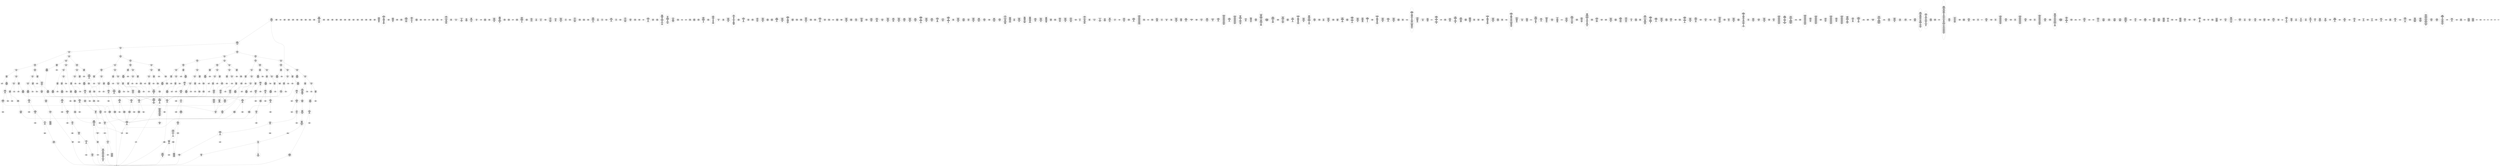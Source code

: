 /* Generated by GvGen v.1.0 (https://www.github.com/stricaud/gvgen) */

digraph G {
compound=true;
   node1 [label="[anywhere]"];
   node2 [label="# 0x0
PUSHX Data
PUSHX Data
MSTORE
PUSHX LogicData
CALLDATASIZE
LT
PUSHX Data
JUMPI
"];
   node3 [label="# 0xd
PUSHX Data
CALLDATALOAD
PUSHX BitData
SHR
PUSHX LogicData
GT
PUSHX Data
JUMPI
"];
   node4 [label="# 0x1e
PUSHX LogicData
GT
PUSHX Data
JUMPI
"];
   node5 [label="# 0x29
PUSHX LogicData
GT
PUSHX Data
JUMPI
"];
   node6 [label="# 0x34
PUSHX LogicData
GT
PUSHX Data
JUMPI
"];
   node7 [label="# 0x3f
PUSHX LogicData
EQ
PUSHX Data
JUMPI
"];
   node8 [label="# 0x4a
PUSHX LogicData
EQ
PUSHX Data
JUMPI
"];
   node9 [label="# 0x55
PUSHX LogicData
EQ
PUSHX Data
JUMPI
"];
   node10 [label="# 0x60
PUSHX LogicData
EQ
PUSHX Data
JUMPI
"];
   node11 [label="# 0x6b
PUSHX Data
REVERT
"];
   node12 [label="# 0x6f
JUMPDEST
PUSHX LogicData
EQ
PUSHX Data
JUMPI
"];
   node13 [label="# 0x7b
PUSHX LogicData
EQ
PUSHX Data
JUMPI
"];
   node14 [label="# 0x86
PUSHX LogicData
EQ
PUSHX Data
JUMPI
"];
   node15 [label="# 0x91
PUSHX Data
REVERT
"];
   node16 [label="# 0x95
JUMPDEST
PUSHX LogicData
GT
PUSHX Data
JUMPI
"];
   node17 [label="# 0xa1
PUSHX LogicData
EQ
PUSHX Data
JUMPI
"];
   node18 [label="# 0xac
PUSHX LogicData
EQ
PUSHX Data
JUMPI
"];
   node19 [label="# 0xb7
PUSHX LogicData
EQ
PUSHX Data
JUMPI
"];
   node20 [label="# 0xc2
PUSHX Data
REVERT
"];
   node21 [label="# 0xc6
JUMPDEST
PUSHX LogicData
EQ
PUSHX Data
JUMPI
"];
   node22 [label="# 0xd2
PUSHX LogicData
EQ
PUSHX Data
JUMPI
"];
   node23 [label="# 0xdd
PUSHX LogicData
EQ
PUSHX Data
JUMPI
"];
   node24 [label="# 0xe8
PUSHX Data
REVERT
"];
   node25 [label="# 0xec
JUMPDEST
PUSHX LogicData
GT
PUSHX Data
JUMPI
"];
   node26 [label="# 0xf8
PUSHX LogicData
GT
PUSHX Data
JUMPI
"];
   node27 [label="# 0x103
PUSHX LogicData
EQ
PUSHX Data
JUMPI
"];
   node28 [label="# 0x10e
PUSHX LogicData
EQ
PUSHX Data
JUMPI
"];
   node29 [label="# 0x119
PUSHX LogicData
EQ
PUSHX Data
JUMPI
"];
   node30 [label="# 0x124
PUSHX Data
REVERT
"];
   node31 [label="# 0x128
JUMPDEST
PUSHX LogicData
EQ
PUSHX Data
JUMPI
"];
   node32 [label="# 0x134
PUSHX LogicData
EQ
PUSHX Data
JUMPI
"];
   node33 [label="# 0x13f
PUSHX LogicData
EQ
PUSHX Data
JUMPI
"];
   node34 [label="# 0x14a
PUSHX Data
REVERT
"];
   node35 [label="# 0x14e
JUMPDEST
PUSHX LogicData
GT
PUSHX Data
JUMPI
"];
   node36 [label="# 0x15a
PUSHX LogicData
EQ
PUSHX Data
JUMPI
"];
   node37 [label="# 0x165
PUSHX LogicData
EQ
PUSHX Data
JUMPI
"];
   node38 [label="# 0x170
PUSHX LogicData
EQ
PUSHX Data
JUMPI
"];
   node39 [label="# 0x17b
PUSHX Data
REVERT
"];
   node40 [label="# 0x17f
JUMPDEST
PUSHX LogicData
EQ
PUSHX Data
JUMPI
"];
   node41 [label="# 0x18b
PUSHX LogicData
EQ
PUSHX Data
JUMPI
"];
   node42 [label="# 0x196
PUSHX LogicData
EQ
PUSHX Data
JUMPI
"];
   node43 [label="# 0x1a1
PUSHX Data
REVERT
"];
   node44 [label="# 0x1a5
JUMPDEST
PUSHX LogicData
GT
PUSHX Data
JUMPI
"];
   node45 [label="# 0x1b1
PUSHX LogicData
GT
PUSHX Data
JUMPI
"];
   node46 [label="# 0x1bc
PUSHX LogicData
GT
PUSHX Data
JUMPI
"];
   node47 [label="# 0x1c7
PUSHX LogicData
EQ
PUSHX Data
JUMPI
"];
   node48 [label="# 0x1d2
PUSHX LogicData
EQ
PUSHX Data
JUMPI
"];
   node49 [label="# 0x1dd
PUSHX LogicData
EQ
PUSHX Data
JUMPI
"];
   node50 [label="# 0x1e8
PUSHX Data
REVERT
"];
   node51 [label="# 0x1ec
JUMPDEST
PUSHX LogicData
EQ
PUSHX Data
JUMPI
"];
   node52 [label="# 0x1f8
PUSHX LogicData
EQ
PUSHX Data
JUMPI
"];
   node53 [label="# 0x203
PUSHX LogicData
EQ
PUSHX Data
JUMPI
"];
   node54 [label="# 0x20e
PUSHX Data
REVERT
"];
   node55 [label="# 0x212
JUMPDEST
PUSHX LogicData
GT
PUSHX Data
JUMPI
"];
   node56 [label="# 0x21e
PUSHX LogicData
EQ
PUSHX Data
JUMPI
"];
   node57 [label="# 0x229
PUSHX LogicData
EQ
PUSHX Data
JUMPI
"];
   node58 [label="# 0x234
PUSHX LogicData
EQ
PUSHX Data
JUMPI
"];
   node59 [label="# 0x23f
PUSHX Data
REVERT
"];
   node60 [label="# 0x243
JUMPDEST
PUSHX LogicData
EQ
PUSHX Data
JUMPI
"];
   node61 [label="# 0x24f
PUSHX LogicData
EQ
PUSHX Data
JUMPI
"];
   node62 [label="# 0x25a
PUSHX LogicData
EQ
PUSHX Data
JUMPI
"];
   node63 [label="# 0x265
PUSHX Data
REVERT
"];
   node64 [label="# 0x269
JUMPDEST
PUSHX LogicData
GT
PUSHX Data
JUMPI
"];
   node65 [label="# 0x275
PUSHX LogicData
GT
PUSHX Data
JUMPI
"];
   node66 [label="# 0x280
PUSHX LogicData
EQ
PUSHX Data
JUMPI
"];
   node67 [label="# 0x28b
PUSHX LogicData
EQ
PUSHX Data
JUMPI
"];
   node68 [label="# 0x296
PUSHX LogicData
EQ
PUSHX Data
JUMPI
"];
   node69 [label="# 0x2a1
PUSHX Data
REVERT
"];
   node70 [label="# 0x2a5
JUMPDEST
PUSHX LogicData
EQ
PUSHX Data
JUMPI
"];
   node71 [label="# 0x2b1
PUSHX LogicData
EQ
PUSHX Data
JUMPI
"];
   node72 [label="# 0x2bc
PUSHX LogicData
EQ
PUSHX Data
JUMPI
"];
   node73 [label="# 0x2c7
PUSHX Data
REVERT
"];
   node74 [label="# 0x2cb
JUMPDEST
PUSHX LogicData
GT
PUSHX Data
JUMPI
"];
   node75 [label="# 0x2d7
PUSHX LogicData
EQ
PUSHX Data
JUMPI
"];
   node76 [label="# 0x2e2
PUSHX LogicData
EQ
PUSHX Data
JUMPI
"];
   node77 [label="# 0x2ed
PUSHX LogicData
EQ
PUSHX Data
JUMPI
"];
   node78 [label="# 0x2f8
PUSHX Data
REVERT
"];
   node79 [label="# 0x2fc
JUMPDEST
PUSHX LogicData
EQ
PUSHX Data
JUMPI
"];
   node80 [label="# 0x307
PUSHX LogicData
EQ
PUSHX Data
JUMPI
"];
   node81 [label="# 0x312
PUSHX LogicData
EQ
PUSHX Data
JUMPI
"];
   node82 [label="# 0x31d
JUMPDEST
PUSHX Data
REVERT
"];
   node83 [label="# 0x322
JUMPDEST
CALLVALUE
ISZERO
PUSHX Data
JUMPI
"];
   node84 [label="# 0x32a
PUSHX Data
REVERT
"];
   node85 [label="# 0x32e
JUMPDEST
PUSHX Data
PUSHX Data
CALLDATASIZE
PUSHX Data
PUSHX Data
JUMP
"];
   node86 [label="# 0x33d
JUMPDEST
PUSHX Data
JUMP
"];
   node87 [label="# 0x342
JUMPDEST
STOP
"];
   node88 [label="# 0x344
JUMPDEST
CALLVALUE
ISZERO
PUSHX Data
JUMPI
"];
   node89 [label="# 0x34c
PUSHX Data
REVERT
"];
   node90 [label="# 0x350
JUMPDEST
PUSHX Data
PUSHX Data
CALLDATASIZE
PUSHX Data
PUSHX Data
JUMP
"];
   node91 [label="# 0x35f
JUMPDEST
PUSHX Data
JUMP
"];
   node92 [label="# 0x364
JUMPDEST
PUSHX MemData
MLOAD
ISZERO
ISZERO
MSTORE
PUSHX ArithData
ADD
"];
   node93 [label="# 0x370
JUMPDEST
PUSHX MemData
MLOAD
SUB
RETURN
"];
   node94 [label="# 0x379
JUMPDEST
CALLVALUE
ISZERO
PUSHX Data
JUMPI
"];
   node95 [label="# 0x381
PUSHX Data
REVERT
"];
   node96 [label="# 0x385
JUMPDEST
PUSHX Data
PUSHX Data
CALLDATASIZE
PUSHX Data
PUSHX Data
JUMP
"];
   node97 [label="# 0x394
JUMPDEST
PUSHX Data
JUMP
"];
   node98 [label="# 0x399
JUMPDEST
CALLVALUE
ISZERO
PUSHX Data
JUMPI
"];
   node99 [label="# 0x3a1
PUSHX Data
REVERT
"];
   node100 [label="# 0x3a5
JUMPDEST
PUSHX Data
PUSHX Data
JUMP
"];
   node101 [label="# 0x3ae
JUMPDEST
PUSHX MemData
MLOAD
PUSHX Data
PUSHX Data
JUMP
"];
   node102 [label="# 0x3bb
JUMPDEST
CALLVALUE
ISZERO
PUSHX Data
JUMPI
"];
   node103 [label="# 0x3c3
PUSHX Data
REVERT
"];
   node104 [label="# 0x3c7
JUMPDEST
PUSHX Data
PUSHX Data
CALLDATASIZE
PUSHX Data
PUSHX Data
JUMP
"];
   node105 [label="# 0x3d6
JUMPDEST
PUSHX Data
JUMP
"];
   node106 [label="# 0x3db
JUMPDEST
PUSHX MemData
MLOAD
PUSHX ArithData
PUSHX BitData
PUSHX BitData
SHL
SUB
AND
MSTORE
PUSHX ArithData
ADD
PUSHX Data
JUMP
"];
   node107 [label="# 0x3f3
JUMPDEST
PUSHX Data
PUSHX Data
CALLDATASIZE
PUSHX Data
PUSHX Data
JUMP
"];
   node108 [label="# 0x401
JUMPDEST
PUSHX Data
JUMP
"];
   node109 [label="# 0x406
JUMPDEST
CALLVALUE
ISZERO
PUSHX Data
JUMPI
"];
   node110 [label="# 0x40e
PUSHX Data
REVERT
"];
   node111 [label="# 0x412
JUMPDEST
PUSHX Data
PUSHX Data
CALLDATASIZE
PUSHX Data
PUSHX Data
JUMP
"];
   node112 [label="# 0x421
JUMPDEST
PUSHX Data
JUMP
"];
   node113 [label="# 0x426
JUMPDEST
CALLVALUE
ISZERO
PUSHX Data
JUMPI
"];
   node114 [label="# 0x42e
PUSHX Data
REVERT
"];
   node115 [label="# 0x432
JUMPDEST
PUSHX Data
PUSHX Data
CALLDATASIZE
PUSHX Data
PUSHX Data
JUMP
"];
   node116 [label="# 0x441
JUMPDEST
PUSHX Data
JUMP
"];
   node117 [label="# 0x446
JUMPDEST
CALLVALUE
ISZERO
PUSHX Data
JUMPI
"];
   node118 [label="# 0x44e
PUSHX Data
REVERT
"];
   node119 [label="# 0x452
JUMPDEST
PUSHX StorData
SLOAD
PUSHX StorData
SLOAD
SUB
"];
   node120 [label="# 0x45b
JUMPDEST
PUSHX MemData
MLOAD
MSTORE
PUSHX ArithData
ADD
PUSHX Data
JUMP
"];
   node121 [label="# 0x469
JUMPDEST
PUSHX Data
PUSHX Data
CALLDATASIZE
PUSHX Data
PUSHX Data
JUMP
"];
   node122 [label="# 0x477
JUMPDEST
PUSHX Data
JUMP
"];
   node123 [label="# 0x47c
JUMPDEST
CALLVALUE
ISZERO
PUSHX Data
JUMPI
"];
   node124 [label="# 0x484
PUSHX Data
REVERT
"];
   node125 [label="# 0x488
JUMPDEST
PUSHX Data
PUSHX MemData
MLOAD
PUSHX ArithData
ADD
PUSHX Data
MSTORE
PUSHX Data
MSTORE
PUSHX ArithData
ADD
PUSHX Data
MSTORE
JUMP
"];
   node126 [label="# 0x4c5
JUMPDEST
CALLVALUE
ISZERO
PUSHX Data
JUMPI
"];
   node127 [label="# 0x4cd
PUSHX Data
REVERT
"];
   node128 [label="# 0x4d1
JUMPDEST
PUSHX Data
PUSHX Data
CALLDATASIZE
PUSHX Data
PUSHX Data
JUMP
"];
   node129 [label="# 0x4e0
JUMPDEST
PUSHX Data
JUMP
"];
   node130 [label="# 0x4e5
JUMPDEST
PUSHX Data
MLOAD
PUSHX ArithData
PUSHX BitData
PUSHX BitData
SHL
SUB
AND
MSTORE
PUSHX ArithData
ADD
MSTORE
ADD
PUSHX Data
JUMP
"];
   node131 [label="# 0x504
JUMPDEST
CALLVALUE
ISZERO
PUSHX Data
JUMPI
"];
   node132 [label="# 0x50c
PUSHX Data
REVERT
"];
   node133 [label="# 0x510
JUMPDEST
PUSHX Data
PUSHX Data
CALLDATASIZE
PUSHX Data
PUSHX Data
JUMP
"];
   node134 [label="# 0x51f
JUMPDEST
PUSHX Data
JUMP
"];
   node135 [label="# 0x524
JUMPDEST
CALLVALUE
ISZERO
PUSHX Data
JUMPI
"];
   node136 [label="# 0x52c
PUSHX Data
REVERT
"];
   node137 [label="# 0x530
JUMPDEST
PUSHX Data
PUSHX Data
CALLDATASIZE
PUSHX Data
PUSHX Data
JUMP
"];
   node138 [label="# 0x53f
JUMPDEST
PUSHX Data
JUMP
"];
   node139 [label="# 0x544
JUMPDEST
CALLVALUE
ISZERO
PUSHX Data
JUMPI
"];
   node140 [label="# 0x54c
PUSHX Data
REVERT
"];
   node141 [label="# 0x550
JUMPDEST
PUSHX Data
PUSHX Data
CALLDATASIZE
PUSHX Data
PUSHX Data
JUMP
"];
   node142 [label="# 0x55f
JUMPDEST
PUSHX Data
JUMP
"];
   node143 [label="# 0x564
JUMPDEST
CALLVALUE
ISZERO
PUSHX Data
JUMPI
"];
   node144 [label="# 0x56c
PUSHX Data
REVERT
"];
   node145 [label="# 0x570
JUMPDEST
PUSHX Data
PUSHX Data
JUMP
"];
   node146 [label="# 0x579
JUMPDEST
CALLVALUE
ISZERO
PUSHX Data
JUMPI
"];
   node147 [label="# 0x581
PUSHX Data
REVERT
"];
   node148 [label="# 0x585
JUMPDEST
PUSHX Data
PUSHX Data
JUMP
"];
   node149 [label="# 0x59b
JUMPDEST
PUSHX Data
PUSHX Data
CALLDATASIZE
PUSHX Data
PUSHX Data
JUMP
"];
   node150 [label="# 0x5a9
JUMPDEST
PUSHX Data
JUMP
"];
   node151 [label="# 0x5ae
JUMPDEST
CALLVALUE
ISZERO
PUSHX Data
JUMPI
"];
   node152 [label="# 0x5b6
PUSHX Data
REVERT
"];
   node153 [label="# 0x5ba
JUMPDEST
PUSHX Data
PUSHX Data
CALLDATASIZE
PUSHX Data
PUSHX Data
JUMP
"];
   node154 [label="# 0x5c9
JUMPDEST
PUSHX Data
JUMP
"];
   node155 [label="# 0x5ce
JUMPDEST
CALLVALUE
ISZERO
PUSHX Data
JUMPI
"];
   node156 [label="# 0x5d6
PUSHX Data
REVERT
"];
   node157 [label="# 0x5da
JUMPDEST
PUSHX Data
PUSHX StorData
SLOAD
JUMP
"];
   node158 [label="# 0x5e4
JUMPDEST
CALLVALUE
ISZERO
PUSHX Data
JUMPI
"];
   node159 [label="# 0x5ec
PUSHX Data
REVERT
"];
   node160 [label="# 0x5f0
JUMPDEST
PUSHX StorData
SLOAD
PUSHX Data
PUSHX Data
DIV
PUSHX BitData
AND
JUMP
"];
   node161 [label="# 0x61a
JUMPDEST
PUSHX MemData
MLOAD
PUSHX BitData
AND
MSTORE
PUSHX ArithData
ADD
PUSHX Data
JUMP
"];
   node162 [label="# 0x62d
JUMPDEST
CALLVALUE
ISZERO
PUSHX Data
JUMPI
"];
   node163 [label="# 0x635
PUSHX Data
REVERT
"];
   node164 [label="# 0x639
JUMPDEST
PUSHX Data
PUSHX Data
JUMP
"];
   node165 [label="# 0x641
JUMPDEST
CALLVALUE
ISZERO
PUSHX Data
JUMPI
"];
   node166 [label="# 0x649
PUSHX Data
REVERT
"];
   node167 [label="# 0x64d
JUMPDEST
PUSHX StorData
SLOAD
PUSHX Data
DIV
PUSHX BitData
AND
PUSHX Data
JUMP
"];
   node168 [label="# 0x671
JUMPDEST
CALLVALUE
ISZERO
PUSHX Data
JUMPI
"];
   node169 [label="# 0x679
PUSHX Data
REVERT
"];
   node170 [label="# 0x67d
JUMPDEST
PUSHX StorData
SLOAD
PUSHX Data
PUSHX Data
DIV
PUSHX BitData
AND
JUMP
"];
   node171 [label="# 0x6a5
JUMPDEST
CALLVALUE
ISZERO
PUSHX Data
JUMPI
"];
   node172 [label="# 0x6ad
PUSHX Data
REVERT
"];
   node173 [label="# 0x6b1
JUMPDEST
PUSHX Data
PUSHX Data
CALLDATASIZE
PUSHX Data
PUSHX Data
JUMP
"];
   node174 [label="# 0x6c0
JUMPDEST
PUSHX Data
JUMP
"];
   node175 [label="# 0x6c5
JUMPDEST
CALLVALUE
ISZERO
PUSHX Data
JUMPI
"];
   node176 [label="# 0x6cd
PUSHX Data
REVERT
"];
   node177 [label="# 0x6d1
JUMPDEST
PUSHX Data
PUSHX Data
JUMP
"];
   node178 [label="# 0x6db
JUMPDEST
CALLVALUE
ISZERO
PUSHX Data
JUMPI
"];
   node179 [label="# 0x6e3
PUSHX Data
REVERT
"];
   node180 [label="# 0x6e7
JUMPDEST
PUSHX Data
PUSHX Data
CALLDATASIZE
PUSHX Data
PUSHX Data
JUMP
"];
   node181 [label="# 0x6f6
JUMPDEST
PUSHX Data
JUMP
"];
   node182 [label="# 0x6fb
JUMPDEST
CALLVALUE
ISZERO
PUSHX Data
JUMPI
"];
   node183 [label="# 0x703
PUSHX Data
REVERT
"];
   node184 [label="# 0x707
JUMPDEST
PUSHX Data
PUSHX Data
JUMP
"];
   node185 [label="# 0x710
JUMPDEST
CALLVALUE
ISZERO
PUSHX Data
JUMPI
"];
   node186 [label="# 0x718
PUSHX Data
REVERT
"];
   node187 [label="# 0x71c
JUMPDEST
PUSHX Data
PUSHX Data
JUMP
"];
   node188 [label="# 0x725
JUMPDEST
CALLVALUE
ISZERO
PUSHX Data
JUMPI
"];
   node189 [label="# 0x72d
PUSHX Data
REVERT
"];
   node190 [label="# 0x731
JUMPDEST
PUSHX StorData
SLOAD
PUSHX Data
PUSHX ArithData
PUSHX BitData
PUSHX BitData
SHL
SUB
AND
JUMP
"];
   node191 [label="# 0x745
JUMPDEST
CALLVALUE
ISZERO
PUSHX Data
JUMPI
"];
   node192 [label="# 0x74d
PUSHX Data
REVERT
"];
   node193 [label="# 0x751
JUMPDEST
PUSHX Data
PUSHX Data
CALLDATASIZE
PUSHX Data
PUSHX Data
JUMP
"];
   node194 [label="# 0x760
JUMPDEST
PUSHX Data
JUMP
"];
   node195 [label="# 0x765
JUMPDEST
CALLVALUE
ISZERO
PUSHX Data
JUMPI
"];
   node196 [label="# 0x76d
PUSHX Data
REVERT
"];
   node197 [label="# 0x771
JUMPDEST
PUSHX StorData
SLOAD
PUSHX ArithData
PUSHX BitData
PUSHX BitData
SHL
SUB
AND
PUSHX Data
JUMP
"];
   node198 [label="# 0x783
JUMPDEST
CALLVALUE
ISZERO
PUSHX Data
JUMPI
"];
   node199 [label="# 0x78b
PUSHX Data
REVERT
"];
   node200 [label="# 0x78f
JUMPDEST
PUSHX Data
PUSHX Data
JUMP
"];
   node201 [label="# 0x798
JUMPDEST
CALLVALUE
ISZERO
PUSHX Data
JUMPI
"];
   node202 [label="# 0x7a0
PUSHX Data
REVERT
"];
   node203 [label="# 0x7a4
JUMPDEST
PUSHX Data
PUSHX Data
CALLDATASIZE
PUSHX Data
PUSHX Data
JUMP
"];
   node204 [label="# 0x7b3
JUMPDEST
PUSHX Data
JUMP
"];
   node205 [label="# 0x7b8
JUMPDEST
CALLVALUE
ISZERO
PUSHX Data
JUMPI
"];
   node206 [label="# 0x7c0
PUSHX Data
REVERT
"];
   node207 [label="# 0x7c4
JUMPDEST
PUSHX StorData
SLOAD
PUSHX Data
PUSHX Data
DIV
PUSHX BitData
AND
JUMP
"];
   node208 [label="# 0x7eb
JUMPDEST
PUSHX Data
PUSHX Data
CALLDATASIZE
PUSHX Data
PUSHX Data
JUMP
"];
   node209 [label="# 0x7f9
JUMPDEST
PUSHX Data
JUMP
"];
   node210 [label="# 0x7fe
JUMPDEST
CALLVALUE
ISZERO
PUSHX Data
JUMPI
"];
   node211 [label="# 0x806
PUSHX Data
REVERT
"];
   node212 [label="# 0x80a
JUMPDEST
PUSHX StorData
SLOAD
PUSHX Data
PUSHX Data
DIV
PUSHX BitData
AND
JUMP
"];
   node213 [label="# 0x830
JUMPDEST
PUSHX MemData
MLOAD
PUSHX Data
PUSHX Data
JUMP
"];
   node214 [label="# 0x83d
JUMPDEST
CALLVALUE
ISZERO
PUSHX Data
JUMPI
"];
   node215 [label="# 0x845
PUSHX Data
REVERT
"];
   node216 [label="# 0x849
JUMPDEST
PUSHX Data
PUSHX Data
CALLDATASIZE
PUSHX Data
PUSHX Data
JUMP
"];
   node217 [label="# 0x858
JUMPDEST
PUSHX Data
JUMP
"];
   node218 [label="# 0x85d
JUMPDEST
PUSHX Data
PUSHX Data
CALLDATASIZE
PUSHX Data
PUSHX Data
JUMP
"];
   node219 [label="# 0x86b
JUMPDEST
PUSHX Data
JUMP
"];
   node220 [label="# 0x870
JUMPDEST
CALLVALUE
ISZERO
PUSHX Data
JUMPI
"];
   node221 [label="# 0x878
PUSHX Data
REVERT
"];
   node222 [label="# 0x87c
JUMPDEST
PUSHX Data
PUSHX Data
CALLDATASIZE
PUSHX Data
PUSHX Data
JUMP
"];
   node223 [label="# 0x88b
JUMPDEST
PUSHX Data
JUMP
"];
   node224 [label="# 0x890
JUMPDEST
CALLVALUE
ISZERO
PUSHX Data
JUMPI
"];
   node225 [label="# 0x898
PUSHX Data
REVERT
"];
   node226 [label="# 0x89c
JUMPDEST
PUSHX Data
PUSHX Data
CALLDATASIZE
PUSHX Data
PUSHX Data
JUMP
"];
   node227 [label="# 0x8ab
JUMPDEST
PUSHX Data
PUSHX Data
MSTORE
PUSHX Data
MSTORE
PUSHX Data
SHA3
MSTORE
MSTORE
SHA3
SLOAD
JUMP
"];
   node228 [label="# 0x8c8
JUMPDEST
CALLVALUE
ISZERO
PUSHX Data
JUMPI
"];
   node229 [label="# 0x8d0
PUSHX Data
REVERT
"];
   node230 [label="# 0x8d4
JUMPDEST
PUSHX Data
PUSHX Data
JUMP
"];
   node231 [label="# 0x8dd
JUMPDEST
CALLVALUE
ISZERO
PUSHX Data
JUMPI
"];
   node232 [label="# 0x8e5
PUSHX Data
REVERT
"];
   node233 [label="# 0x8e9
JUMPDEST
PUSHX StorData
SLOAD
PUSHX ArithData
PUSHX BitData
PUSHX BitData
SHL
SUB
AND
PUSHX Data
JUMP
"];
   node234 [label="# 0x8fb
JUMPDEST
CALLVALUE
ISZERO
PUSHX Data
JUMPI
"];
   node235 [label="# 0x903
PUSHX Data
REVERT
"];
   node236 [label="# 0x907
JUMPDEST
PUSHX Data
PUSHX Data
JUMP
"];
   node237 [label="# 0x910
JUMPDEST
CALLVALUE
ISZERO
PUSHX Data
JUMPI
"];
   node238 [label="# 0x918
PUSHX Data
REVERT
"];
   node239 [label="# 0x91c
JUMPDEST
PUSHX Data
PUSHX Data
CALLDATASIZE
PUSHX Data
PUSHX Data
JUMP
"];
   node240 [label="# 0x92b
JUMPDEST
PUSHX ArithData
PUSHX BitData
PUSHX BitData
SHL
SUB
AND
PUSHX Data
MSTORE
PUSHX Data
PUSHX Data
MSTORE
PUSHX Data
SHA3
AND
MSTORE
MSTORE
SHA3
SLOAD
PUSHX BitData
AND
JUMP
"];
   node241 [label="# 0x959
JUMPDEST
CALLVALUE
ISZERO
PUSHX Data
JUMPI
"];
   node242 [label="# 0x961
PUSHX Data
REVERT
"];
   node243 [label="# 0x965
JUMPDEST
PUSHX Data
PUSHX Data
CALLDATASIZE
PUSHX Data
PUSHX Data
JUMP
"];
   node244 [label="# 0x974
JUMPDEST
PUSHX Data
JUMP
"];
   node245 [label="# 0x979
JUMPDEST
CALLVALUE
ISZERO
PUSHX Data
JUMPI
"];
   node246 [label="# 0x981
PUSHX Data
REVERT
"];
   node247 [label="# 0x985
JUMPDEST
PUSHX Data
PUSHX Data
JUMP
"];
   node248 [label="# 0x98e
JUMPDEST
CALLVALUE
ISZERO
PUSHX Data
JUMPI
"];
   node249 [label="# 0x996
PUSHX Data
REVERT
"];
   node250 [label="# 0x99a
JUMPDEST
PUSHX Data
PUSHX Data
CALLDATASIZE
PUSHX Data
PUSHX Data
JUMP
"];
   node251 [label="# 0x9a9
JUMPDEST
PUSHX Data
PUSHX Data
MSTORE
PUSHX Data
MSTORE
PUSHX Data
SHA3
SLOAD
JUMP
"];
   node252 [label="# 0x9bb
JUMPDEST
CALLVALUE
ISZERO
PUSHX Data
JUMPI
"];
   node253 [label="# 0x9c3
PUSHX Data
REVERT
"];
   node254 [label="# 0x9c7
JUMPDEST
PUSHX Data
PUSHX Data
CALLDATASIZE
PUSHX Data
PUSHX Data
JUMP
"];
   node255 [label="# 0x9d6
JUMPDEST
PUSHX Data
JUMP
"];
   node256 [label="# 0x9db
JUMPDEST
PUSHX Data
PUSHX Data
JUMP
"];
   node257 [label="# 0x9e3
JUMPDEST
PUSHX StorData
PUSHX ArithData
SLOAD
PUSHX ArithData
EXP
DIV
PUSHX BitData
AND
PUSHX Data
PUSHX Data
JUMP
"];
   node258 [label="# 0xa02
JUMPDEST
PUSHX ArithData
EXP
SLOAD
PUSHX ArithData
MUL
NOT
AND
PUSHX BitData
AND
MUL
OR
SSTORE
JUMP
"];
   node259 [label="# 0xa1f
JUMPDEST
PUSHX Data
PUSHX Data
PUSHX Data
JUMP
"];
   node260 [label="# 0xa2a
JUMPDEST
PUSHX Data
JUMPI
"];
   node261 [label="# 0xa30
PUSHX Data
PUSHX Data
JUMP
"];
   node262 [label="# 0xa39
JUMPDEST
JUMP
"];
   node263 [label="# 0xa3f
JUMPDEST
PUSHX Data
PUSHX Data
JUMP
"];
   node264 [label="# 0xa47
JUMPDEST
PUSHX Data
PUSHX Data
JUMP
"];
   node265 [label="# 0xa51
JUMPDEST
JUMP
"];
   node266 [label="# 0xa55
JUMPDEST
PUSHX Data
PUSHX StorData
SLOAD
PUSHX Data
PUSHX Data
JUMP
"];
   node267 [label="# 0xa64
JUMPDEST
PUSHX ArithData
ADD
PUSHX ArithData
DIV
MUL
PUSHX ArithData
ADD
PUSHX MemData
MLOAD
ADD
PUSHX Data
MSTORE
MSTORE
PUSHX ArithData
ADD
SLOAD
PUSHX Data
PUSHX Data
JUMP
"];
   node268 [label="# 0xa90
JUMPDEST
ISZERO
PUSHX Data
JUMPI
"];
   node269 [label="# 0xa97
PUSHX LogicData
LT
PUSHX Data
JUMPI
"];
   node270 [label="# 0xa9f
PUSHX ArithData
SLOAD
DIV
MUL
MSTORE
PUSHX ArithData
ADD
PUSHX Data
JUMP
"];
   node271 [label="# 0xab2
JUMPDEST
ADD
PUSHX Data
MSTORE
PUSHX Data
PUSHX Data
SHA3
"];
   node272 [label="# 0xac0
JUMPDEST
SLOAD
MSTORE
PUSHX ArithData
ADD
PUSHX ArithData
ADD
GT
PUSHX Data
JUMPI
"];
   node273 [label="# 0xad4
SUB
PUSHX BitData
AND
ADD
"];
   node274 [label="# 0xadd
JUMPDEST
JUMP
"];
   node275 [label="# 0xae7
JUMPDEST
PUSHX Data
PUSHX Data
PUSHX Data
JUMP
"];
   node276 [label="# 0xaf2
JUMPDEST
PUSHX Data
JUMPI
"];
   node277 [label="# 0xaf7
PUSHX MemData
MLOAD
PUSHX Data
MSTORE
PUSHX ArithData
ADD
PUSHX MemData
MLOAD
SUB
REVERT
"];
   node278 [label="# 0xb28
JUMPDEST
PUSHX Data
MSTORE
PUSHX Data
PUSHX Data
MSTORE
PUSHX Data
SHA3
SLOAD
PUSHX ArithData
PUSHX BitData
PUSHX BitData
SHL
SUB
AND
JUMP
"];
   node279 [label="# 0xb44
JUMPDEST
PUSHX Data
PUSHX Data
JUMP
"];
   node280 [label="# 0xb4e
JUMPDEST
PUSHX Data
PUSHX Data
JUMP
"];
   node281 [label="# 0xb58
JUMPDEST
JUMP
"];
   node282 [label="# 0xb5d
JUMPDEST
PUSHX Data
PUSHX Data
JUMP
"];
   node283 [label="# 0xb65
JUMPDEST
PUSHX StorData
SLOAD
PUSHX BitData
AND
PUSHX ArithData
PUSHX BitData
PUSHX BitData
SHL
SUB
AND
OR
SSTORE
JUMP
"];
   node284 [label="# 0xb9f
JUMPDEST
PUSHX Data
PUSHX Data
JUMP
"];
   node285 [label="# 0xba7
JUMPDEST
PUSHX StorData
SLOAD
PUSHX Data
DIV
PUSHX BitData
AND
PUSHX Data
"];
   node286 [label="# 0xbcc
JUMPDEST
LT
ISZERO
PUSHX Data
JUMPI
"];
   node287 [label="# 0xbd5
PUSHX BitData
AND
LT
PUSHX Data
JUMPI
"];
   node288 [label="# 0xbe4
PUSHX Data
PUSHX Data
JUMP
"];
   node289 [label="# 0xbeb
JUMPDEST
PUSHX ArithData
MUL
ADD
PUSHX ArithData
ADD
PUSHX ArithData
ADD
PUSHX Data
PUSHX Data
JUMP
"];
   node290 [label="# 0xc03
JUMPDEST
PUSHX BitData
AND
GT
ISZERO
PUSHX Data
JUMPI
"];
   node291 [label="# 0xc0e
PUSHX MemData
MLOAD
PUSHX Data
MSTORE
PUSHX ArithData
ADD
PUSHX MemData
MLOAD
SUB
REVERT
"];
   node292 [label="# 0xc3f
JUMPDEST
LT
PUSHX Data
JUMPI
"];
   node293 [label="# 0xc4a
PUSHX Data
PUSHX Data
JUMP
"];
   node294 [label="# 0xc51
JUMPDEST
PUSHX ArithData
MUL
ADD
PUSHX ArithData
ADD
PUSHX ArithData
ADD
PUSHX Data
PUSHX Data
JUMP
"];
   node295 [label="# 0xc69
JUMPDEST
PUSHX Data
PUSHX Data
JUMP
"];
   node296 [label="# 0xc73
JUMPDEST
PUSHX Data
PUSHX Data
JUMP
"];
   node297 [label="# 0xc7e
JUMPDEST
PUSHX Data
JUMP
"];
   node298 [label="# 0xc85
JUMPDEST
PUSHX StorData
SLOAD
PUSHX BitData
AND
PUSHX ArithData
PUSHX BitData
AND
MUL
OR
SSTORE
PUSHX Data
"];
   node299 [label="# 0xcd1
JUMPDEST
LT
ISZERO
PUSHX Data
JUMPI
"];
   node300 [label="# 0xcda
PUSHX Data
LT
PUSHX Data
JUMPI
"];
   node301 [label="# 0xce7
PUSHX Data
PUSHX Data
JUMP
"];
   node302 [label="# 0xcee
JUMPDEST
PUSHX Data
PUSHX ArithData
PUSHX ArithData
MUL
ADD
ADD
PUSHX Data
JUMP
"];
   node303 [label="# 0xd04
JUMPDEST
LT
PUSHX Data
JUMPI
"];
   node304 [label="# 0xd0f
PUSHX Data
PUSHX Data
JUMP
"];
   node305 [label="# 0xd16
JUMPDEST
PUSHX ArithData
MUL
ADD
PUSHX ArithData
ADD
PUSHX ArithData
ADD
PUSHX Data
PUSHX Data
JUMP
"];
   node306 [label="# 0xd2e
JUMPDEST
PUSHX BitData
AND
PUSHX Data
JUMP
"];
   node307 [label="# 0xd37
JUMPDEST
PUSHX Data
PUSHX Data
JUMP
"];
   node308 [label="# 0xd40
JUMPDEST
PUSHX Data
JUMP
"];
   node309 [label="# 0xd47
JUMPDEST
JUMP
"];
   node310 [label="# 0xd4d
JUMPDEST
PUSHX ArithData
PUSHX BitData
PUSHX BitData
SHL
SUB
AND
CALLER
EQ
PUSHX Data
JUMPI
"];
   node311 [label="# 0xd5f
PUSHX Data
CALLER
PUSHX Data
JUMP
"];
   node312 [label="# 0xd67
JUMPDEST
PUSHX Data
PUSHX Data
JUMP
"];
   node313 [label="# 0xd72
JUMPDEST
PUSHX Data
MSTORE
PUSHX Data
PUSHX ArithData
MSTORE
PUSHX Data
SHA3
MLOAD
ADD
MSTORE
SLOAD
PUSHX ArithData
PUSHX BitData
PUSHX BitData
SHL
SUB
AND
MSTORE
PUSHX Data
DIV
PUSHX BitData
AND
ADD
MSTORE
PUSHX Data
JUMPI
"];
   node314 [label="# 0xdce
PUSHX Data
MLOAD
ADD
MSTORE
PUSHX StorData
SLOAD
PUSHX ArithData
PUSHX BitData
PUSHX BitData
SHL
SUB
AND
MSTORE
PUSHX Data
DIV
PUSHX BitData
AND
PUSHX ArithData
ADD
MSTORE
"];
   node315 [label="# 0xe13
JUMPDEST
PUSHX ArithData
ADD
MLOAD
PUSHX Data
PUSHX Data
PUSHX Data
PUSHX BitData
AND
PUSHX Data
JUMP
"];
   node316 [label="# 0xe37
JUMPDEST
PUSHX Data
PUSHX Data
JUMP
"];
   node317 [label="# 0xe41
JUMPDEST
MLOAD
"];
   node318 [label="# 0xe4a
JUMPDEST
JUMP
"];
   node319 [label="# 0xe51
JUMPDEST
PUSHX Data
PUSHX Data
JUMP
"];
   node320 [label="# 0xe59
JUMPDEST
PUSHX Data
PUSHX Data
PUSHX Data
JUMP
"];
   node321 [label="# 0xe65
JUMPDEST
PUSHX Data
PUSHX Data
JUMP
"];
   node322 [label="# 0xe6d
JUMPDEST
PUSHX StorData
SLOAD
PUSHX BitData
AND
PUSHX ArithData
PUSHX BitData
PUSHX BitData
SHL
SUB
AND
OR
SSTORE
JUMP
"];
   node323 [label="# 0xea7
JUMPDEST
PUSHX Data
PUSHX Data
JUMP
"];
   node324 [label="# 0xeaf
JUMPDEST
PUSHX StorData
SLOAD
PUSHX Data
MLOAD
PUSHX ArithData
ADD
MSTORE
MLOAD
SUB
ADD
MSTORE
ADD
MSTORE
MLOAD
ADD
SHA3
BLOCKHASH
ISZERO
PUSHX Data
JUMPI
"];
   node325 [label="# 0xedd
PUSHX StorData
SLOAD
EQ
ISZERO
"];
   node326 [label="# 0xee4
JUMPDEST
ISZERO
PUSHX Data
JUMPI
"];
   node327 [label="# 0xeea
PUSHX MemData
MLOAD
PUSHX Data
MSTORE
PUSHX ArithData
ADD
PUSHX MemData
MLOAD
SUB
REVERT
"];
   node328 [label="# 0xf1b
JUMPDEST
PUSHX Data
MLOAD
PUSHX ArithData
ADD
MSTORE
ADD
MSTORE
MLOAD
SUB
ADD
MSTORE
PUSHX ArithData
ADD
MSTORE
MLOAD
ADD
SHA3
PUSHX Data
SSTORE
PUSHX Data
PUSHX Data
SSTORE
PUSHX Data
SSTORE
JUMP
"];
   node329 [label="# 0xf54
JUMPDEST
PUSHX Data
PUSHX Data
JUMP
"];
   node330 [label="# 0xf5c
JUMPDEST
PUSHX Data
PUSHX Data
JUMP
"];
   node331 [label="# 0xf64
JUMPDEST
JUMP
"];
   node332 [label="# 0xf66
JUMPDEST
PUSHX ArithData
PUSHX BitData
PUSHX BitData
SHL
SUB
AND
CALLER
EQ
PUSHX Data
JUMPI
"];
   node333 [label="# 0xf78
PUSHX Data
CALLER
PUSHX Data
JUMP
"];
   node334 [label="# 0xf80
JUMPDEST
PUSHX Data
PUSHX Data
JUMP
"];
   node335 [label="# 0xf8b
JUMPDEST
PUSHX StorData
SLOAD
PUSHX Data
DIV
PUSHX BitData
AND
PUSHX Data
JUMPI
"];
   node336 [label="# 0xfb0
PUSHX MemData
MLOAD
PUSHX Data
MSTORE
PUSHX ArithData
ADD
PUSHX MemData
MLOAD
SUB
REVERT
"];
   node337 [label="# 0xfe1
JUMPDEST
PUSHX Data
PUSHX Data
PUSHX Data
JUMP
"];
   node338 [label="# 0xfec
JUMPDEST
JUMP
"];
   node339 [label="# 0xfef
JUMPDEST
PUSHX Data
PUSHX Data
PUSHX Data
JUMP
"];
   node340 [label="# 0xffa
JUMPDEST
PUSHX Data
PUSHX ArithData
PUSHX BitData
PUSHX BitData
SHL
SUB
AND
PUSHX Data
JUMPI
"];
   node341 [label="# 0x100b
PUSHX MemData
MLOAD
PUSHX Data
MSTORE
PUSHX ArithData
ADD
PUSHX MemData
MLOAD
SUB
REVERT
"];
   node342 [label="# 0x103c
JUMPDEST
PUSHX ArithData
PUSHX BitData
PUSHX BitData
SHL
SUB
AND
PUSHX Data
MSTORE
PUSHX Data
PUSHX Data
MSTORE
PUSHX Data
SHA3
SLOAD
PUSHX BitData
AND
JUMP
"];
   node343 [label="# 0x1062
JUMPDEST
PUSHX Data
PUSHX Data
JUMP
"];
   node344 [label="# 0x106a
JUMPDEST
PUSHX Data
PUSHX Data
PUSHX Data
JUMP
"];
   node345 [label="# 0x1074
JUMPDEST
PUSHX Data
PUSHX Data
JUMP
"];
   node346 [label="# 0x107c
JUMPDEST
PUSHX Data
PUSHX Data
JUMP
"];
   node347 [label="# 0x1084
JUMPDEST
PUSHX Data
PUSHX Data
JUMP
"];
   node348 [label="# 0x108c
JUMPDEST
PUSHX StorData
SLOAD
ISZERO
ISZERO
PUSHX ArithData
MUL
PUSHX BitData
AND
OR
SSTORE
JUMP
"];
   node349 [label="# 0x10d8
JUMPDEST
PUSHX Data
PUSHX StorData
SLOAD
PUSHX Data
PUSHX Data
JUMP
"];
   node350 [label="# 0x10e7
JUMPDEST
PUSHX Data
PUSHX Data
JUMP
"];
   node351 [label="# 0x10f1
JUMPDEST
PUSHX Data
PUSHX Data
JUMP
"];
   node352 [label="# 0x10fb
JUMPDEST
PUSHX ArithData
PUSHX BitData
PUSHX BitData
SHL
SUB
AND
CALLER
EQ
PUSHX Data
JUMPI
"];
   node353 [label="# 0x110d
PUSHX Data
CALLER
PUSHX Data
JUMP
"];
   node354 [label="# 0x1115
JUMPDEST
PUSHX Data
PUSHX Data
JUMP
"];
   node355 [label="# 0x1121
JUMPDEST
JUMP
"];
   node356 [label="# 0x1128
JUMPDEST
PUSHX Data
PUSHX Data
PUSHX Data
JUMP
"];
   node357 [label="# 0x1133
JUMPDEST
PUSHX Data
JUMPI
"];
   node358 [label="# 0x1138
PUSHX MemData
MLOAD
PUSHX Data
MSTORE
PUSHX ArithData
ADD
PUSHX MemData
MLOAD
SUB
REVERT
"];
   node359 [label="# 0x1169
JUMPDEST
PUSHX Data
PUSHX Data
PUSHX Data
JUMP
"];
   node360 [label="# 0x1173
JUMPDEST
MLOAD
PUSHX ArithData
SUB
PUSHX Data
JUMPI
"];
   node361 [label="# 0x117f
PUSHX MemData
MLOAD
PUSHX ArithData
ADD
PUSHX Data
MSTORE
PUSHX Data
MSTORE
PUSHX Data
JUMP
"];
   node362 [label="# 0x1193
JUMPDEST
PUSHX Data
PUSHX Data
JUMP
"];
   node363 [label="# 0x119d
JUMPDEST
PUSHX MemData
MLOAD
PUSHX ArithData
ADD
PUSHX Data
PUSHX Data
JUMP
"];
   node364 [label="# 0x11ae
JUMPDEST
PUSHX MemData
MLOAD
PUSHX ArithData
SUB
SUB
MSTORE
PUSHX Data
MSTORE
"];
   node365 [label="# 0x11be
JUMPDEST
JUMP
"];
   node366 [label="# 0x11c5
JUMPDEST
PUSHX ArithData
SUB
PUSHX Data
JUMPI
"];
   node367 [label="# 0x11ce
PUSHX MemData
MLOAD
PUSHX Data
MSTORE
PUSHX ArithData
ADD
PUSHX MemData
MLOAD
SUB
REVERT
"];
   node368 [label="# 0x11ff
JUMPDEST
TIMESTAMP
PUSHX ArithData
ADD
CALLDATALOAD
GT
ISZERO
PUSHX Data
JUMPI
"];
   node369 [label="# 0x120c
PUSHX MemData
MLOAD
PUSHX Data
MSTORE
PUSHX ArithData
ADD
PUSHX MemData
MLOAD
SUB
REVERT
"];
   node370 [label="# 0x123d
JUMPDEST
TIMESTAMP
PUSHX ArithData
ADD
CALLDATALOAD
GT
PUSHX Data
JUMPI
"];
   node371 [label="# 0x1249
PUSHX MemData
MLOAD
PUSHX Data
MSTORE
PUSHX ArithData
ADD
PUSHX MemData
MLOAD
SUB
REVERT
"];
   node372 [label="# 0x127a
JUMPDEST
PUSHX Data
PUSHX ArithData
ADD
PUSHX ArithData
ADD
PUSHX Data
JUMP
"];
   node373 [label="# 0x128a
JUMPDEST
PUSHX ArithData
PUSHX BitData
PUSHX BitData
SHL
SUB
AND
ADDRESS
PUSHX ArithData
PUSHX BitData
PUSHX BitData
SHL
SUB
AND
EQ
PUSHX Data
JUMPI
"];
   node374 [label="# 0x12a3
PUSHX MemData
MLOAD
PUSHX Data
MSTORE
PUSHX ArithData
ADD
PUSHX MemData
MLOAD
SUB
REVERT
"];
   node375 [label="# 0x12d4
JUMPDEST
PUSHX Data
PUSHX ArithData
ADD
PUSHX ArithData
ADD
PUSHX Data
JUMP
"];
   node376 [label="# 0x12e4
JUMPDEST
PUSHX ArithData
PUSHX BitData
PUSHX BitData
SHL
SUB
AND
ISZERO
ISZERO
PUSHX Data
JUMPI
"];
   node377 [label="# 0x12f6
PUSHX Data
PUSHX ArithData
ADD
PUSHX ArithData
ADD
PUSHX Data
JUMP
"];
   node378 [label="# 0x1306
JUMPDEST
PUSHX ArithData
PUSHX BitData
PUSHX BitData
SHL
SUB
AND
CALLER
PUSHX ArithData
PUSHX BitData
PUSHX BitData
SHL
SUB
AND
EQ
ISZERO
"];
   node379 [label="# 0x131c
JUMPDEST
ISZERO
PUSHX Data
JUMPI
"];
   node380 [label="# 0x1322
PUSHX MemData
MLOAD
PUSHX Data
MSTORE
PUSHX ArithData
ADD
PUSHX MemData
MLOAD
SUB
REVERT
"];
   node381 [label="# 0x1353
JUMPDEST
PUSHX Data
PUSHX ArithData
ADD
CALLDATALOAD
PUSHX Data
JUMP
"];
   node382 [label="# 0x1361
JUMPDEST
CALLVALUE
EQ
PUSHX Data
JUMPI
"];
   node383 [label="# 0x1368
PUSHX MemData
MLOAD
PUSHX Data
MSTORE
PUSHX ArithData
ADD
PUSHX MemData
MLOAD
SUB
REVERT
"];
   node384 [label="# 0x1399
JUMPDEST
PUSHX Data
PUSHX Data
PUSHX ArithData
ADD
PUSHX ArithData
ADD
PUSHX Data
JUMP
"];
   node385 [label="# 0x13ae
JUMPDEST
PUSHX Data
PUSHX ArithData
ADD
PUSHX Data
JUMP
"];
   node386 [label="# 0x13bc
JUMPDEST
PUSHX Data
JUMP
"];
   node387 [label="# 0x13c1
JUMPDEST
PUSHX Data
PUSHX Data
PUSHX ArithData
ADD
PUSHX ArithData
ADD
PUSHX Data
JUMP
"];
   node388 [label="# 0x13d6
JUMPDEST
PUSHX Data
PUSHX ArithData
ADD
PUSHX Data
JUMP
"];
   node389 [label="# 0x13e4
JUMPDEST
PUSHX ArithData
ADD
PUSHX ArithData
DIV
MUL
PUSHX ArithData
ADD
PUSHX MemData
MLOAD
ADD
PUSHX Data
MSTORE
MSTORE
PUSHX ArithData
ADD
CALLDATACOPY
PUSHX Data
ADD
MSTORE
PUSHX Data
JUMP
"];
   node390 [label="# 0x141e
JUMPDEST
PUSHX Data
CALLER
PUSHX Data
MSTORE
PUSHX Data
PUSHX Data
MSTORE
PUSHX Data
SHA3
SLOAD
PUSHX Data
PUSHX Data
JUMP
"];
   node391 [label="# 0x143b
JUMPDEST
GT
ISZERO
PUSHX Data
JUMPI
"];
   node392 [label="# 0x1446
PUSHX MemData
MLOAD
PUSHX Data
MSTORE
PUSHX ArithData
ADD
PUSHX MemData
MLOAD
SUB
REVERT
"];
   node393 [label="# 0x1477
JUMPDEST
CALLER
PUSHX Data
MSTORE
PUSHX Data
PUSHX Data
MSTORE
PUSHX Data
SHA3
SSTORE
PUSHX ArithData
ADD
CALLDATALOAD
ISZERO
PUSHX Data
JUMPI
"];
   node394 [label="# 0x1492
CALLER
PUSHX Data
MSTORE
PUSHX Data
PUSHX Data
MSTORE
PUSHX Data
SHA3
CALLDATALOAD
MSTORE
MSTORE
SHA3
SLOAD
PUSHX Data
PUSHX Data
JUMP
"];
   node395 [label="# 0x14b8
JUMPDEST
PUSHX ArithData
ADD
CALLDATALOAD
GT
ISZERO
PUSHX Data
JUMPI
"];
   node396 [label="# 0x14c7
PUSHX MemData
MLOAD
PUSHX Data
MSTORE
PUSHX ArithData
ADD
PUSHX MemData
MLOAD
SUB
REVERT
"];
   node397 [label="# 0x14f8
JUMPDEST
CALLER
PUSHX Data
MSTORE
PUSHX Data
PUSHX Data
MSTORE
PUSHX Data
SHA3
CALLDATALOAD
MSTORE
MSTORE
SHA3
SSTORE
"];
   node398 [label="# 0x1515
JUMPDEST
PUSHX Data
CALLER
PUSHX Data
JUMP
"];
   node399 [label="# 0x151f
JUMPDEST
PUSHX Data
PUSHX Data
JUMP
"];
   node400 [label="# 0x1527
JUMPDEST
PUSHX StorData
SLOAD
PUSHX Data
DIV
PUSHX BitData
AND
ISZERO
PUSHX Data
JUMPI
"];
   node401 [label="# 0x154c
PUSHX MemData
MLOAD
PUSHX Data
MSTORE
PUSHX ArithData
ADD
PUSHX MemData
MLOAD
SUB
REVERT
"];
   node402 [label="# 0x157d
JUMPDEST
PUSHX StorData
SLOAD
PUSHX BitData
AND
PUSHX Data
PUSHX LogicData
GT
ISZERO
PUSHX Data
JUMPI
"];
   node403 [label="# 0x15c7
PUSHX Data
PUSHX Data
JUMP
"];
   node404 [label="# 0x15ce
JUMPDEST
MUL
OR
SSTORE
JUMP
"];
   node405 [label="# 0x15d6
JUMPDEST
PUSHX StorData
SLOAD
PUSHX Data
PUSHX Data
JUMP
"];
   node406 [label="# 0x15e3
JUMPDEST
PUSHX ArithData
ADD
PUSHX ArithData
DIV
MUL
PUSHX ArithData
ADD
PUSHX MemData
MLOAD
ADD
PUSHX Data
MSTORE
MSTORE
PUSHX ArithData
ADD
SLOAD
PUSHX Data
PUSHX Data
JUMP
"];
   node407 [label="# 0x160f
JUMPDEST
ISZERO
PUSHX Data
JUMPI
"];
   node408 [label="# 0x1616
PUSHX LogicData
LT
PUSHX Data
JUMPI
"];
   node409 [label="# 0x161e
PUSHX ArithData
SLOAD
DIV
MUL
MSTORE
PUSHX ArithData
ADD
PUSHX Data
JUMP
"];
   node410 [label="# 0x1631
JUMPDEST
ADD
PUSHX Data
MSTORE
PUSHX Data
PUSHX Data
SHA3
"];
   node411 [label="# 0x163f
JUMPDEST
SLOAD
MSTORE
PUSHX ArithData
ADD
PUSHX ArithData
ADD
GT
PUSHX Data
JUMPI
"];
   node412 [label="# 0x1653
SUB
PUSHX BitData
AND
ADD
"];
   node413 [label="# 0x165c
JUMPDEST
JUMP
"];
   node414 [label="# 0x1664
JUMPDEST
PUSHX Data
PUSHX Data
JUMP
"];
   node415 [label="# 0x166c
JUMPDEST
PUSHX StorData
SLOAD
PUSHX BitData
AND
PUSHX BitData
OR
SSTORE
JUMP
"];
   node416 [label="# 0x16ae
JUMPDEST
PUSHX Data
PUSHX Data
JUMP
"];
   node417 [label="# 0x16b6
JUMPDEST
PUSHX ArithData
PUSHX BitData
PUSHX BitData
SHL
SUB
AND
PUSHX Data
JUMPI
"];
   node418 [label="# 0x16c5
PUSHX MemData
MLOAD
PUSHX BitData
PUSHX BitData
SHL
MSTORE
PUSHX Data
PUSHX ArithData
ADD
MSTORE
PUSHX Data
PUSHX ArithData
ADD
MSTORE
PUSHX Data
PUSHX ArithData
ADD
MSTORE
PUSHX Data
PUSHX ArithData
ADD
MSTORE
PUSHX ArithData
ADD
"];
   node419 [label="# 0x172e
JUMPDEST
PUSHX MemData
MLOAD
SUB
REVERT
"];
   node420 [label="# 0x1737
JUMPDEST
PUSHX Data
PUSHX Data
JUMP
"];
   node421 [label="# 0x1740
JUMPDEST
PUSHX Data
PUSHX Data
PUSHX Data
JUMP
"];
   node422 [label="# 0x174a
JUMPDEST
JUMP
"];
   node423 [label="# 0x174f
JUMPDEST
PUSHX Data
PUSHX Data
JUMP
"];
   node424 [label="# 0x1757
JUMPDEST
PUSHX Data
PUSHX StorData
SLOAD
NUMBER
PUSHX Data
PUSHX Data
JUMP
"];
   node425 [label="# 0x1768
JUMPDEST
LT
PUSHX Data
JUMPI
"];
   node426 [label="# 0x176f
PUSHX StorData
SLOAD
ISZERO
ISZERO
"];
   node427 [label="# 0x1775
JUMPDEST
ISZERO
PUSHX Data
JUMPI
"];
   node428 [label="# 0x177b
PUSHX MemData
MLOAD
PUSHX Data
MSTORE
PUSHX ArithData
ADD
PUSHX MemData
MLOAD
SUB
REVERT
"];
   node429 [label="# 0x17ac
JUMPDEST
NUMBER
PUSHX Data
SSTORE
PUSHX Data
SSTORE
JUMP
"];
   node430 [label="# 0x17b7
JUMPDEST
PUSHX StorData
SLOAD
PUSHX ArithData
PUSHX BitData
PUSHX BitData
SHL
SUB
AND
CALLER
EQ
PUSHX Data
JUMPI
"];
   node431 [label="# 0x17ca
PUSHX MemData
MLOAD
PUSHX BitData
PUSHX BitData
SHL
MSTORE
PUSHX Data
PUSHX ArithData
ADD
MSTORE
PUSHX ArithData
ADD
MSTORE
PUSHX Data
PUSHX ArithData
ADD
MSTORE
PUSHX ArithData
ADD
PUSHX Data
JUMP
"];
   node432 [label="# 0x1811
JUMPDEST
PUSHX Data
PUSHX LogicData
PUSHX BitData
AND
EQ
PUSHX Data
JUMPI
"];
   node433 [label="# 0x185e
PUSHX LogicData
PUSHX BitData
AND
EQ
"];
   node434 [label="# 0x18a4
JUMPDEST
PUSHX Data
JUMPI
"];
   node435 [label="# 0x18aa
PUSHX BitData
AND
PUSHX LogicData
EQ
JUMP
"];
   node436 [label="# 0x18f2
JUMPDEST
PUSHX Data
PUSHX BitData
AND
PUSHX LogicData
EQ
PUSHX Data
JUMPI
"];
   node437 [label="# 0x193f
PUSHX LogicData
PUSHX BitData
AND
EQ
PUSHX Data
JUMP
"];
   node438 [label="# 0x1989
JUMPDEST
PUSHX LogicData
PUSHX BitData
AND
GT
ISZERO
PUSHX Data
JUMPI
"];
   node439 [label="# 0x19a2
PUSHX MemData
MLOAD
PUSHX BitData
PUSHX BitData
SHL
MSTORE
PUSHX Data
PUSHX ArithData
ADD
MSTORE
PUSHX Data
PUSHX ArithData
ADD
MSTORE
PUSHX Data
PUSHX ArithData
ADD
MSTORE
PUSHX Data
PUSHX ArithData
ADD
MSTORE
PUSHX ArithData
ADD
PUSHX Data
JUMP
"];
   node440 [label="# 0x1a0f
JUMPDEST
PUSHX ArithData
PUSHX BitData
PUSHX BitData
SHL
SUB
AND
PUSHX Data
JUMPI
"];
   node441 [label="# 0x1a1e
PUSHX MemData
MLOAD
PUSHX BitData
PUSHX BitData
SHL
MSTORE
PUSHX Data
PUSHX ArithData
ADD
MSTORE
PUSHX Data
PUSHX ArithData
ADD
MSTORE
PUSHX Data
PUSHX ArithData
ADD
MSTORE
PUSHX ArithData
ADD
PUSHX Data
JUMP
"];
   node442 [label="# 0x1a65
JUMPDEST
PUSHX Data
MLOAD
ADD
MSTORE
PUSHX ArithData
PUSHX BitData
PUSHX BitData
SHL
SUB
AND
MSTORE
PUSHX BitData
AND
PUSHX ArithData
ADD
MSTORE
PUSHX ArithData
MUL
OR
PUSHX Data
SSTORE
JUMP
"];
   node443 [label="# 0x1ab4
JUMPDEST
PUSHX StorData
SLOAD
LT
ISZERO
PUSHX Data
JUMPI
"];
   node444 [label="# 0x1ac1
PUSHX Data
MSTORE
PUSHX Data
PUSHX Data
MSTORE
PUSHX Data
SHA3
SLOAD
PUSHX BitData
AND
ISZERO
JUMP
"];
   node445 [label="# 0x1af4
JUMPDEST
PUSHX Data
EXTCODESIZE
ISZERO
PUSHX Data
JUMPI
"];
   node446 [label="# 0x1b0a
PUSHX MemData
MLOAD
PUSHX Data
MSTORE
ADDRESS
PUSHX ArithData
ADD
MSTORE
PUSHX ArithData
PUSHX BitData
PUSHX BitData
SHL
SUB
AND
PUSHX ArithData
ADD
MSTORE
PUSHX Data
PUSHX Data
PUSHX ArithData
ADD
PUSHX Data
PUSHX MemData
MLOAD
SUB
GAS
STATICCALL
ISZERO
ISZERO
PUSHX Data
JUMPI
"];
   node447 [label="# 0x1b71
RETURNDATASIZE
PUSHX Data
RETURNDATACOPY
RETURNDATASIZE
PUSHX Data
REVERT
"];
   node448 [label="# 0x1b7a
JUMPDEST
PUSHX MemData
MLOAD
RETURNDATASIZE
PUSHX BitData
NOT
PUSHX ArithData
ADD
AND
ADD
PUSHX Data
MSTORE
ADD
PUSHX Data
PUSHX Data
JUMP
"];
   node449 [label="# 0x1b9e
JUMPDEST
PUSHX Data
JUMPI
"];
   node450 [label="# 0x1ba3
PUSHX MemData
MLOAD
PUSHX Data
MSTORE
PUSHX ArithData
PUSHX BitData
PUSHX BitData
SHL
SUB
AND
PUSHX ArithData
ADD
MSTORE
PUSHX ArithData
ADD
PUSHX Data
JUMP
"];
   node451 [label="# 0x1bdf
JUMPDEST
PUSHX Data
PUSHX Data
PUSHX Data
JUMP
"];
   node452 [label="# 0x1bea
JUMPDEST
CALLER
PUSHX ArithData
PUSHX BitData
PUSHX BitData
SHL
SUB
AND
EQ
PUSHX Data
JUMPI
"];
   node453 [label="# 0x1bfd
PUSHX ArithData
PUSHX BitData
PUSHX BitData
SHL
SUB
AND
PUSHX Data
MSTORE
PUSHX Data
PUSHX Data
MSTORE
PUSHX Data
SHA3
CALLER
MSTORE
MSTORE
SHA3
SLOAD
PUSHX BitData
AND
PUSHX Data
JUMPI
"];
   node454 [label="# 0x1c28
PUSHX MemData
MLOAD
PUSHX Data
MSTORE
PUSHX ArithData
ADD
PUSHX MemData
MLOAD
SUB
REVERT
"];
   node455 [label="# 0x1c59
JUMPDEST
PUSHX Data
MSTORE
PUSHX Data
PUSHX Data
MSTORE
PUSHX MemData
SHA3
SLOAD
PUSHX BitData
AND
PUSHX ArithData
PUSHX BitData
PUSHX BitData
SHL
SUB
AND
OR
SSTORE
MLOAD
AND
PUSHX Data
LOGX
JUMP
"];
   node456 [label="# 0x1ccd
JUMPDEST
PUSHX Data
PUSHX Data
PUSHX StorData
SLOAD
JUMP
"];
   node457 [label="# 0x1cda
JUMPDEST
PUSHX Data
PUSHX Data
JUMP
"];
   node458 [label="# 0x1ce4
JUMPDEST
GT
ISZERO
PUSHX Data
JUMPI
"];
   node459 [label="# 0x1ceb
PUSHX MemData
MLOAD
PUSHX Data
MSTORE
PUSHX ArithData
ADD
PUSHX MemData
MLOAD
SUB
REVERT
"];
   node460 [label="# 0x1d1c
JUMPDEST
PUSHX Data
PUSHX Data
JUMP
"];
   node461 [label="# 0x1d26
JUMPDEST
CALLVALUE
ISZERO
PUSHX Data
JUMPI
"];
   node462 [label="# 0x1d2d
PUSHX StorData
SLOAD
PUSHX Data
PUSHX ArithData
PUSHX BitData
PUSHX BitData
SHL
SUB
AND
CALLVALUE
PUSHX Data
JUMP
"];
   node463 [label="# 0x1d42
JUMPDEST
PUSHX Data
PUSHX Data
PUSHX Data
JUMP
"];
   node464 [label="# 0x1d4d
JUMPDEST
PUSHX ArithData
PUSHX BitData
PUSHX BitData
SHL
SUB
AND
PUSHX ArithData
PUSHX BitData
PUSHX BitData
SHL
SUB
AND
EQ
PUSHX Data
JUMPI
"];
   node465 [label="# 0x1d69
PUSHX MemData
MLOAD
PUSHX Data
MSTORE
PUSHX ArithData
ADD
PUSHX MemData
MLOAD
SUB
REVERT
"];
   node466 [label="# 0x1d9a
JUMPDEST
PUSHX Data
MSTORE
PUSHX Data
PUSHX Data
MSTORE
PUSHX Data
SHA3
SLOAD
PUSHX Data
CALLER
"];
   node467 [label="# 0x1db1
JUMPDEST
PUSHX ArithData
PUSHX BitData
PUSHX BitData
SHL
SUB
AND
AND
EQ
EQ
OR
JUMP
"];
   node468 [label="# 0x1dc6
JUMPDEST
PUSHX Data
JUMPI
"];
   node469 [label="# 0x1dcb
PUSHX ArithData
PUSHX BitData
PUSHX BitData
SHL
SUB
AND
PUSHX Data
MSTORE
PUSHX Data
PUSHX Data
MSTORE
PUSHX Data
SHA3
CALLER
MSTORE
MSTORE
SHA3
SLOAD
PUSHX BitData
AND
PUSHX Data
JUMPI
"];
   node470 [label="# 0x1df6
PUSHX MemData
MLOAD
PUSHX Data
MSTORE
PUSHX ArithData
ADD
PUSHX MemData
MLOAD
SUB
REVERT
"];
   node471 [label="# 0x1e27
JUMPDEST
PUSHX ArithData
PUSHX BitData
PUSHX BitData
SHL
SUB
AND
PUSHX Data
JUMPI
"];
   node472 [label="# 0x1e36
PUSHX MemData
MLOAD
PUSHX Data
MSTORE
PUSHX ArithData
ADD
PUSHX MemData
MLOAD
SUB
REVERT
"];
   node473 [label="# 0x1e67
JUMPDEST
PUSHX Data
PUSHX Data
PUSHX Data
JUMP
"];
   node474 [label="# 0x1e74
JUMPDEST
ISZERO
PUSHX Data
JUMPI
"];
   node475 [label="# 0x1e7b
PUSHX Data
SSTORE
"];
   node476 [label="# 0x1e7f
JUMPDEST
PUSHX ArithData
PUSHX BitData
PUSHX BitData
SHL
SUB
AND
PUSHX Data
MSTORE
PUSHX Data
PUSHX Data
MSTORE
PUSHX Data
SHA3
SLOAD
PUSHX BitData
NOT
ADD
SSTORE
AND
MSTORE
SHA3
SLOAD
PUSHX ArithData
ADD
SSTORE
TIMESTAMP
PUSHX BitData
SHL
OR
PUSHX BitData
OR
PUSHX ArithData
MSTORE
PUSHX Data
PUSHX Data
MSTORE
PUSHX Data
SHA3
SSTORE
PUSHX BitData
AND
SUB
PUSHX Data
JUMPI
"];
   node477 [label="# 0x1f0e
PUSHX ArithData
ADD
PUSHX ArithData
MSTORE
PUSHX Data
PUSHX Data
MSTORE
PUSHX Data
SHA3
SLOAD
SUB
PUSHX Data
JUMPI
"];
   node478 [label="# 0x1f27
PUSHX StorData
SLOAD
EQ
PUSHX Data
JUMPI
"];
   node479 [label="# 0x1f30
PUSHX Data
MSTORE
PUSHX Data
PUSHX Data
MSTORE
PUSHX Data
SHA3
SSTORE
"];
   node480 [label="# 0x1f41
JUMPDEST
"];
   node481 [label="# 0x1f43
JUMPDEST
PUSHX ArithData
PUSHX BitData
PUSHX BitData
SHL
SUB
AND
PUSHX ArithData
PUSHX BitData
PUSHX BitData
SHL
SUB
AND
PUSHX Data
PUSHX MemData
MLOAD
PUSHX MemData
MLOAD
SUB
LOGX
"];
   node482 [label="# 0x1f85
JUMPDEST
JUMP
"];
   node483 [label="# 0x1f8d
JUMPDEST
PUSHX Data
PUSHX Data
JUMP
"];
   node484 [label="# 0x1f95
JUMPDEST
PUSHX StorData
SLOAD
PUSHX BitData
AND
SSTORE
PUSHX Data
CALLER
"];
   node485 [label="# 0x1fe0
JUMPDEST
PUSHX MemData
MLOAD
PUSHX ArithData
PUSHX BitData
PUSHX BitData
SHL
SUB
AND
MSTORE
PUSHX ArithData
ADD
PUSHX MemData
MLOAD
SUB
LOGX
JUMP
"];
   node486 [label="# 0x1ffd
JUMPDEST
PUSHX Data
PUSHX MemData
MLOAD
PUSHX ArithData
ADD
PUSHX Data
MSTORE
PUSHX Data
MSTORE
PUSHX Data
JUMP
"];
   node487 [label="# 0x2018
JUMPDEST
PUSHX Data
PUSHX Data
PUSHX Data
JUMP
"];
   node488 [label="# 0x2023
JUMPDEST
PUSHX Data
PUSHX Data
PUSHX Data
MSTORE
PUSHX Data
PUSHX Data
MSTORE
PUSHX Data
SHA3
SLOAD
JUMP
"];
   node489 [label="# 0x2041
JUMPDEST
ISZERO
PUSHX Data
JUMPI
"];
   node490 [label="# 0x204c
PUSHX Data
CALLER
PUSHX Data
JUMP
"];
   node491 [label="# 0x2056
JUMPDEST
PUSHX Data
JUMPI
"];
   node492 [label="# 0x205b
PUSHX ArithData
PUSHX BitData
PUSHX BitData
SHL
SUB
AND
PUSHX Data
MSTORE
PUSHX Data
PUSHX Data
MSTORE
PUSHX Data
SHA3
CALLER
MSTORE
MSTORE
SHA3
SLOAD
PUSHX BitData
AND
PUSHX Data
JUMPI
"];
   node493 [label="# 0x2086
PUSHX MemData
MLOAD
PUSHX Data
MSTORE
PUSHX ArithData
ADD
PUSHX MemData
MLOAD
SUB
REVERT
"];
   node494 [label="# 0x20b7
JUMPDEST
PUSHX Data
PUSHX Data
PUSHX Data
PUSHX Data
JUMP
"];
   node495 [label="# 0x20c5
JUMPDEST
ISZERO
PUSHX Data
JUMPI
"];
   node496 [label="# 0x20cc
PUSHX Data
SSTORE
"];
   node497 [label="# 0x20d0
JUMPDEST
PUSHX ArithData
PUSHX BitData
PUSHX BitData
SHL
SUB
AND
PUSHX Data
MSTORE
PUSHX Data
PUSHX Data
MSTORE
PUSHX Data
SHA3
SLOAD
PUSHX ArithData
ADD
SSTORE
TIMESTAMP
PUSHX BitData
SHL
OR
PUSHX BitData
OR
PUSHX ArithData
MSTORE
PUSHX Data
PUSHX Data
MSTORE
PUSHX Data
SHA3
SSTORE
PUSHX BitData
AND
SUB
PUSHX Data
JUMPI
"];
   node498 [label="# 0x215b
PUSHX ArithData
ADD
PUSHX ArithData
MSTORE
PUSHX Data
PUSHX Data
MSTORE
PUSHX Data
SHA3
SLOAD
SUB
PUSHX Data
JUMPI
"];
   node499 [label="# 0x2174
PUSHX StorData
SLOAD
EQ
PUSHX Data
JUMPI
"];
   node500 [label="# 0x217d
PUSHX Data
MSTORE
PUSHX Data
PUSHX Data
MSTORE
PUSHX Data
SHA3
SSTORE
"];
   node501 [label="# 0x218e
JUMPDEST
"];
   node502 [label="# 0x2190
JUMPDEST
PUSHX MemData
MLOAD
PUSHX Data
PUSHX ArithData
PUSHX BitData
PUSHX BitData
SHL
SUB
AND
PUSHX Data
LOGX
PUSHX Data
SLOAD
ADD
SSTORE
JUMP
"];
   node503 [label="# 0x21d8
JUMPDEST
PUSHX Data
PUSHX StorData
SLOAD
LT
ISZERO
PUSHX Data
JUMPI
"];
   node504 [label="# 0x21e6
PUSHX ArithData
MSTORE
PUSHX Data
PUSHX Data
MSTORE
PUSHX Data
SHA3
SLOAD
PUSHX BitData
AND
SUB
PUSHX Data
JUMPI
"];
   node505 [label="# 0x221c
JUMPDEST
PUSHX ArithData
SUB
PUSHX Data
JUMPI
"];
   node506 [label="# 0x2225
PUSHX BitData
NOT
ADD
PUSHX Data
MSTORE
PUSHX Data
PUSHX Data
MSTORE
PUSHX Data
SHA3
SLOAD
PUSHX Data
JUMP
"];
   node507 [label="# 0x223d
JUMPDEST
"];
   node508 [label="# 0x223f
JUMPDEST
PUSHX MemData
MLOAD
PUSHX Data
MSTORE
PUSHX ArithData
ADD
PUSHX MemData
MLOAD
SUB
REVERT
"];
   node509 [label="# 0x2271
JUMPDEST
PUSHX StorData
SLOAD
PUSHX ArithData
PUSHX BitData
PUSHX BitData
SHL
SUB
AND
PUSHX BitData
AND
OR
SSTORE
PUSHX MemData
MLOAD
AND
PUSHX Data
PUSHX Data
LOGX
JUMP
"];
   node510 [label="# 0x22db
JUMPDEST
PUSHX Data
PUSHX Data
JUMP
"];
   node511 [label="# 0x22e3
JUMPDEST
PUSHX StorData
SLOAD
PUSHX BitData
AND
PUSHX BitData
OR
SSTORE
PUSHX Data
PUSHX Data
CALLER
JUMP
"];
   node512 [label="# 0x234a
JUMPDEST
CALLER
PUSHX Data
MSTORE
PUSHX Data
PUSHX ArithData
MSTORE
PUSHX MemData
SHA3
PUSHX ArithData
PUSHX BitData
PUSHX BitData
SHL
SUB
AND
MSTORE
MSTORE
SHA3
SLOAD
PUSHX BitData
AND
ISZERO
ISZERO
OR
SSTORE
MLOAD
MSTORE
PUSHX Data
ADD
PUSHX MemData
MLOAD
SUB
LOGX
JUMP
"];
   node513 [label="# 0x23d4
JUMPDEST
PUSHX Data
PUSHX Data
JUMP
"];
   node514 [label="# 0x23df
JUMPDEST
PUSHX ArithData
PUSHX BitData
PUSHX BitData
SHL
SUB
AND
EXTCODESIZE
ISZERO
PUSHX Data
JUMPI
"];
   node515 [label="# 0x23f0
PUSHX Data
PUSHX Data
JUMP
"];
   node516 [label="# 0x23fb
JUMPDEST
PUSHX Data
JUMPI
"];
   node517 [label="# 0x2400
PUSHX MemData
MLOAD
PUSHX Data
MSTORE
PUSHX ArithData
ADD
PUSHX MemData
MLOAD
SUB
REVERT
"];
   node518 [label="# 0x2431
JUMPDEST
PUSHX Data
PUSHX Data
PUSHX Data
JUMP
"];
   node519 [label="# 0x243b
JUMPDEST
PUSHX Data
PUSHX ArithData
PUSHX MemData
MLOAD
ADD
PUSHX Data
MSTORE
PUSHX ArithData
SUB
PUSHX Data
MSTORE
"];
   node520 [label="# 0x2455
JUMPDEST
PUSHX ArithData
SUB
PUSHX Data
MOD
PUSHX ArithData
ADD
MSTORE8
PUSHX Data
DIV
PUSHX Data
JUMPI
"];
   node521 [label="# 0x246e
SUB
PUSHX BitData
NOT
ADD
MSTORE
JUMP
"];
   node522 [label="# 0x247f
JUMPDEST
PUSHX Data
PUSHX Data
PUSHX Data
PUSHX Data
JUMP
"];
   node523 [label="# 0x248c
JUMPDEST
ADDRESS
PUSHX Data
JUMP
"];
   node524 [label="# 0x2493
JUMPDEST
PUSHX Data
PUSHX ArithData
ADD
PUSHX ArithData
DIV
MUL
PUSHX ArithData
ADD
PUSHX MemData
MLOAD
ADD
PUSHX Data
MSTORE
MSTORE
PUSHX ArithData
ADD
CALLDATACOPY
PUSHX Data
ADD
MSTORE
PUSHX Data
JUMP
"];
   node525 [label="# 0x24d5
JUMPDEST
PUSHX ArithData
PUSHX BitData
PUSHX BitData
SHL
SUB
AND
PUSHX Data
PUSHX StorData
SLOAD
PUSHX ArithData
PUSHX BitData
PUSHX BitData
SHL
SUB
AND
JUMP
"];
   node526 [label="# 0x24f0
JUMPDEST
PUSHX ArithData
PUSHX BitData
PUSHX BitData
SHL
SUB
AND
EQ
PUSHX Data
JUMPI
"];
   node527 [label="# 0x24ff
PUSHX MemData
MLOAD
PUSHX Data
MSTORE
PUSHX ArithData
ADD
PUSHX MemData
MLOAD
SUB
REVERT
"];
   node528 [label="# 0x2530
JUMPDEST
PUSHX Data
PUSHX Data
PUSHX Data
PUSHX Data
JUMP
"];
   node529 [label="# 0x253d
JUMPDEST
PUSHX Data
CALLDATASIZE
SUB
ADD
PUSHX Data
JUMP
"];
   node530 [label="# 0x254c
JUMPDEST
PUSHX Data
JUMP
"];
   node531 [label="# 0x2551
JUMPDEST
PUSHX Data
PUSHX Data
JUMP
"];
   node532 [label="# 0x255d
JUMPDEST
PUSHX ArithData
PUSHX BitData
PUSHX BitData
SHL
SUB
AND
PUSHX ArithData
PUSHX BitData
PUSHX BitData
SHL
SUB
AND
EQ
PUSHX Data
JUMPI
"];
   node533 [label="# 0x2576
PUSHX MemData
MLOAD
PUSHX Data
MSTORE
PUSHX ArithData
ADD
PUSHX MemData
MLOAD
SUB
REVERT
"];
   node534 [label="# 0x25a7
JUMPDEST
PUSHX StorData
SLOAD
PUSHX LogicData
PUSHX Data
DIV
PUSHX BitData
AND
GT
ISZERO
PUSHX Data
JUMPI
"];
   node535 [label="# 0x25d1
PUSHX Data
PUSHX Data
JUMP
"];
   node536 [label="# 0x25d8
JUMPDEST
PUSHX LogicData
GT
ISZERO
PUSHX Data
JUMPI
"];
   node537 [label="# 0x25e3
PUSHX Data
PUSHX Data
JUMP
"];
   node538 [label="# 0x25ea
JUMPDEST
EQ
PUSHX Data
JUMPI
"];
   node539 [label="# 0x25f0
PUSHX StorData
SLOAD
PUSHX MemData
MLOAD
PUSHX Data
MSTORE
PUSHX Data
PUSHX Data
DIV
PUSHX BitData
AND
PUSHX ArithData
ADD
PUSHX Data
JUMP
"];
   node540 [label="# 0x2642
JUMPDEST
PUSHX Data
PUSHX Data
JUMP
"];
   node541 [label="# 0x264c
JUMPDEST
PUSHX Data
ADDRESS
PUSHX ArithData
PUSHX BitData
PUSHX BitData
SHL
SUB
PUSHX BitData
AND
EQ
ISZERO
PUSHX Data
JUMPI
"];
   node542 [label="# 0x2681
PUSHX LogicData
CHAINID
EQ
"];
   node543 [label="# 0x26a5
JUMPDEST
ISZERO
PUSHX Data
JUMPI
"];
   node544 [label="# 0x26ab
PUSHX Data
JUMP
"];
   node545 [label="# 0x26cf
JUMPDEST
PUSHX Data
MLOAD
PUSHX Data
PUSHX ArithData
ADD
MSTORE
PUSHX Data
ADD
MSTORE
PUSHX Data
PUSHX ArithData
ADD
MSTORE
CHAINID
PUSHX ArithData
ADD
MSTORE
ADDRESS
PUSHX ArithData
ADD
MSTORE
MLOAD
SUB
ADD
MSTORE
PUSHX ArithData
ADD
MSTORE
MLOAD
ADD
SHA3
JUMP
"];
   node546 [label="# 0x2773
JUMPDEST
PUSHX Data
SLOAD
SUB
PUSHX Data
JUMPI
"];
   node547 [label="# 0x2780
PUSHX MemData
MLOAD
PUSHX Data
MSTORE
PUSHX ArithData
ADD
PUSHX MemData
MLOAD
SUB
REVERT
"];
   node548 [label="# 0x27b1
JUMPDEST
PUSHX Data
PUSHX Data
PUSHX Data
JUMP
"];
   node549 [label="# 0x27be
JUMPDEST
PUSHX ArithData
PUSHX BitData
PUSHX BitData
SHL
SUB
AND
PUSHX Data
MSTORE
PUSHX Data
PUSHX Data
MSTORE
PUSHX Data
SHA3
SLOAD
PUSHX ArithData
MUL
ADD
SSTORE
MSTORE
PUSHX Data
MSTORE
SHA3
PUSHX LogicData
EQ
PUSHX BitData
SHL
TIMESTAMP
PUSHX BitData
SHL
OR
OR
SSTORE
ADD
PUSHX Data
LOGX
PUSHX ArithData
ADD
"];
   node550 [label="# 0x2835
JUMPDEST
EQ
PUSHX Data
JUMPI
"];
   node551 [label="# 0x283d
PUSHX Data
PUSHX Data
PUSHX Data
LOGX
PUSHX ArithData
ADD
PUSHX Data
JUMP
"];
   node552 [label="# 0x286d
JUMPDEST
PUSHX ArithData
SUB
PUSHX Data
JUMPI
"];
   node553 [label="# 0x2877
PUSHX MemData
MLOAD
PUSHX Data
MSTORE
PUSHX ArithData
ADD
PUSHX MemData
MLOAD
SUB
REVERT
"];
   node554 [label="# 0x28a8
JUMPDEST
PUSHX Data
SSTORE
JUMP
"];
   node555 [label="# 0x28b1
JUMPDEST
SELFBALANCE
LT
ISZERO
PUSHX Data
JUMPI
"];
   node556 [label="# 0x28ba
PUSHX MemData
MLOAD
PUSHX BitData
PUSHX BitData
SHL
MSTORE
PUSHX Data
PUSHX ArithData
ADD
MSTORE
PUSHX Data
PUSHX ArithData
ADD
MSTORE
PUSHX Data
PUSHX ArithData
ADD
MSTORE
PUSHX ArithData
ADD
PUSHX Data
JUMP
"];
   node557 [label="# 0x2901
JUMPDEST
PUSHX Data
PUSHX ArithData
PUSHX BitData
PUSHX BitData
SHL
SUB
AND
PUSHX MemData
MLOAD
PUSHX Data
PUSHX MemData
MLOAD
SUB
GAS
CALL
RETURNDATASIZE
PUSHX LogicData
EQ
PUSHX Data
JUMPI
"];
   node558 [label="# 0x292d
PUSHX MemData
MLOAD
PUSHX BitData
NOT
PUSHX ArithData
RETURNDATASIZE
ADD
AND
ADD
PUSHX Data
MSTORE
RETURNDATASIZE
MSTORE
RETURNDATASIZE
PUSHX Data
PUSHX ArithData
ADD
RETURNDATACOPY
PUSHX Data
JUMP
"];
   node559 [label="# 0x294e
JUMPDEST
PUSHX Data
"];
   node560 [label="# 0x2953
JUMPDEST
PUSHX Data
JUMPI
"];
   node561 [label="# 0x295d
PUSHX MemData
MLOAD
PUSHX BitData
PUSHX BitData
SHL
MSTORE
PUSHX Data
PUSHX ArithData
ADD
MSTORE
PUSHX Data
PUSHX ArithData
ADD
MSTORE
PUSHX Data
PUSHX ArithData
ADD
MSTORE
PUSHX Data
PUSHX ArithData
ADD
MSTORE
PUSHX ArithData
ADD
PUSHX Data
JUMP
"];
   node562 [label="# 0x29ca
JUMPDEST
PUSHX StorData
SLOAD
PUSHX Data
DIV
PUSHX BitData
AND
ISZERO
PUSHX Data
JUMPI
"];
   node563 [label="# 0x29ee
PUSHX MemData
MLOAD
PUSHX BitData
PUSHX BitData
SHL
MSTORE
PUSHX Data
PUSHX ArithData
ADD
MSTORE
PUSHX Data
PUSHX ArithData
ADD
MSTORE
PUSHX Data
PUSHX ArithData
ADD
MSTORE
PUSHX ArithData
ADD
PUSHX Data
JUMP
"];
   node564 [label="# 0x2a35
JUMPDEST
PUSHX Data
JUMP
"];
   node565 [label="# 0x2a3a
JUMPDEST
PUSHX StorData
SLOAD
PUSHX Data
DIV
PUSHX BitData
AND
PUSHX Data
JUMPI
"];
   node566 [label="# 0x2a5d
PUSHX MemData
MLOAD
PUSHX BitData
PUSHX BitData
SHL
MSTORE
PUSHX Data
PUSHX ArithData
ADD
MSTORE
PUSHX Data
PUSHX ArithData
ADD
MSTORE
PUSHX Data
PUSHX ArithData
ADD
MSTORE
PUSHX ArithData
ADD
PUSHX Data
JUMP
"];
   node567 [label="# 0x2aa4
JUMPDEST
PUSHX StorData
SLOAD
PUSHX Data
DIV
PUSHX BitData
AND
ISZERO
PUSHX Data
JUMPI
"];
   node568 [label="# 0x2ac8
PUSHX MemData
MLOAD
PUSHX BitData
PUSHX BitData
SHL
MSTORE
PUSHX Data
PUSHX ArithData
ADD
MSTORE
PUSHX Data
PUSHX ArithData
ADD
MSTORE
PUSHX Data
PUSHX ArithData
ADD
MSTORE
PUSHX ArithData
ADD
PUSHX Data
JUMP
"];
   node569 [label="# 0x2b0f
JUMPDEST
PUSHX MemData
MLOAD
PUSHX Data
MSTORE
PUSHX Data
PUSHX ArithData
PUSHX BitData
PUSHX BitData
SHL
SUB
AND
PUSHX Data
PUSHX Data
CALLER
PUSHX ArithData
ADD
PUSHX Data
JUMP
"];
   node570 [label="# 0x2b5d
JUMPDEST
PUSHX Data
PUSHX MemData
MLOAD
SUB
PUSHX Data
GAS
CALL
ISZERO
PUSHX Data
JUMPI
"];
   node571 [label="# 0x2b76
PUSHX MemData
MLOAD
PUSHX ArithData
RETURNDATASIZE
ADD
PUSHX BitData
NOT
AND
ADD
MSTORE
PUSHX Data
ADD
PUSHX Data
JUMP
"];
   node572 [label="# 0x2b95
JUMPDEST
PUSHX Data
"];
   node573 [label="# 0x2b98
JUMPDEST
PUSHX Data
JUMPI
"];
   node574 [label="# 0x2b9d
RETURNDATASIZE
ISZERO
PUSHX Data
JUMPI
"];
   node575 [label="# 0x2ba5
PUSHX MemData
MLOAD
PUSHX BitData
NOT
PUSHX ArithData
RETURNDATASIZE
ADD
AND
ADD
PUSHX Data
MSTORE
RETURNDATASIZE
MSTORE
RETURNDATASIZE
PUSHX Data
PUSHX ArithData
ADD
RETURNDATACOPY
PUSHX Data
JUMP
"];
   node576 [label="# 0x2bc6
JUMPDEST
PUSHX Data
"];
   node577 [label="# 0x2bcb
JUMPDEST
MLOAD
PUSHX ArithData
SUB
PUSHX Data
JUMPI
"];
   node578 [label="# 0x2bd6
PUSHX MemData
MLOAD
PUSHX Data
MSTORE
PUSHX ArithData
ADD
PUSHX MemData
MLOAD
SUB
REVERT
"];
   node579 [label="# 0x2c07
JUMPDEST
MLOAD
PUSHX ArithData
ADD
REVERT
"];
   node580 [label="# 0x2c0f
JUMPDEST
PUSHX BitData
AND
PUSHX LogicData
EQ
"];
   node581 [label="# 0x2c56
JUMPDEST
JUMP
"];
   node582 [label="# 0x2c5e
JUMPDEST
PUSHX Data
PUSHX StorData
SLOAD
PUSHX Data
PUSHX Data
JUMP
"];
   node583 [label="# 0x2c6d
JUMPDEST
PUSHX Data
PUSHX Data
PUSHX MemData
MLOAD
PUSHX ArithData
ADD
PUSHX Data
MSTORE
PUSHX Data
MSTORE
PUSHX ArithData
ADD
PUSHX Data
PUSHX Data
CODECOPY
MLOAD
PUSHX ArithData
ADD
SHA3
PUSHX MemData
MLOAD
PUSHX Data
ADD
MSTORE
PUSHX ArithData
PUSHX BitData
PUSHX BitData
SHL
SUB
AND
PUSHX ArithData
ADD
MSTORE
AND
PUSHX ArithData
ADD
MSTORE
PUSHX ArithData
ADD
JUMP
"];
   node584 [label="# 0x2cbf
JUMPDEST
PUSHX MemData
MLOAD
PUSHX BitData
NOT
SUB
ADD
MSTORE
MSTORE
MLOAD
PUSHX ArithData
ADD
SHA3
PUSHX Data
ADD
MSTORE
PUSHX ArithData
ADD
MSTORE
PUSHX ArithData
ADD
MSTORE
MLOAD
SUB
ADD
MSTORE
PUSHX ArithData
ADD
MSTORE
MLOAD
ADD
SHA3
JUMP
"];
   node585 [label="# 0x2d26
JUMPDEST
PUSHX Data
PUSHX Data
PUSHX Data
PUSHX Data
JUMP
"];
   node586 [label="# 0x2d35
JUMPDEST
PUSHX Data
PUSHX Data
JUMP
"];
   node587 [label="# 0x2d42
JUMPDEST
JUMP
"];
   node588 [label="# 0x2d4a
JUMPDEST
PUSHX Data
PUSHX Data
PUSHX MemData
MLOAD
PUSHX ArithData
ADD
PUSHX Data
MSTORE
PUSHX Data
MSTORE
PUSHX ArithData
ADD
PUSHX Data
PUSHX Data
CODECOPY
MLOAD
PUSHX ArithData
ADD
SHA3
MLOAD
ADD
MLOAD
PUSHX Data
ADD
MLOAD
PUSHX ArithData
ADD
MLOAD
PUSHX ArithData
ADD
MLOAD
PUSHX ArithData
ADD
MLOAD
PUSHX ArithData
ADD
MLOAD
MLOAD
PUSHX Data
ADD
MSTORE
PUSHX ArithData
ADD
MSTORE
PUSHX ArithData
PUSHX BitData
PUSHX BitData
SHL
SUB
AND
PUSHX ArithData
ADD
MSTORE
AND
PUSHX ArithData
ADD
MSTORE
PUSHX ArithData
ADD
MSTORE
PUSHX ArithData
ADD
MSTORE
PUSHX ArithData
ADD
MSTORE
PUSHX ArithData
ADD
MSTORE
PUSHX ArithData
ADD
JUMP
"];
   node589 [label="# 0x2de2
JUMPDEST
PUSHX Data
MLOAD
PUSHX ArithData
SUB
PUSHX Data
JUMPI
"];
   node590 [label="# 0x2def
PUSHX ArithData
ADD
MLOAD
PUSHX ArithData
ADD
MLOAD
PUSHX ArithData
ADD
MLOAD
PUSHX BitData
BYTE
PUSHX Data
PUSHX Data
JUMP
"];
   node591 [label="# 0x2e0c
JUMPDEST
PUSHX Data
JUMP
"];
   node592 [label="# 0x2e18
JUMPDEST
PUSHX Data
PUSHX Data
PUSHX Data
JUMP
"];
   node593 [label="# 0x2e24
JUMPDEST
PUSHX Data
PUSHX LogicData
GT
ISZERO
PUSHX Data
JUMPI
"];
   node594 [label="# 0x2e31
PUSHX Data
PUSHX Data
JUMP
"];
   node595 [label="# 0x2e38
JUMPDEST
SUB
PUSHX Data
JUMPI
"];
   node596 [label="# 0x2e3e
JUMP
"];
   node597 [label="# 0x2e40
JUMPDEST
PUSHX Data
PUSHX LogicData
GT
ISZERO
PUSHX Data
JUMPI
"];
   node598 [label="# 0x2e4d
PUSHX Data
PUSHX Data
JUMP
"];
   node599 [label="# 0x2e54
JUMPDEST
SUB
PUSHX Data
JUMPI
"];
   node600 [label="# 0x2e5a
PUSHX MemData
MLOAD
PUSHX BitData
PUSHX BitData
SHL
MSTORE
PUSHX Data
PUSHX ArithData
ADD
MSTORE
PUSHX Data
PUSHX ArithData
ADD
MSTORE
PUSHX Data
PUSHX ArithData
ADD
MSTORE
PUSHX ArithData
ADD
PUSHX Data
JUMP
"];
   node601 [label="# 0x2ea1
JUMPDEST
PUSHX Data
PUSHX LogicData
GT
ISZERO
PUSHX Data
JUMPI
"];
   node602 [label="# 0x2eae
PUSHX Data
PUSHX Data
JUMP
"];
   node603 [label="# 0x2eb5
JUMPDEST
SUB
PUSHX Data
JUMPI
"];
   node604 [label="# 0x2ebb
PUSHX MemData
MLOAD
PUSHX BitData
PUSHX BitData
SHL
MSTORE
PUSHX Data
PUSHX ArithData
ADD
MSTORE
PUSHX Data
PUSHX ArithData
ADD
MSTORE
PUSHX Data
PUSHX ArithData
ADD
MSTORE
PUSHX ArithData
ADD
PUSHX Data
JUMP
"];
   node605 [label="# 0x2f02
JUMPDEST
PUSHX Data
PUSHX LogicData
GT
ISZERO
PUSHX Data
JUMPI
"];
   node606 [label="# 0x2f0f
PUSHX Data
PUSHX Data
JUMP
"];
   node607 [label="# 0x2f16
JUMPDEST
SUB
PUSHX Data
JUMPI
"];
   node608 [label="# 0x2f1c
PUSHX MemData
MLOAD
PUSHX BitData
PUSHX BitData
SHL
MSTORE
PUSHX Data
PUSHX ArithData
ADD
MSTORE
PUSHX Data
PUSHX ArithData
ADD
MSTORE
PUSHX Data
PUSHX ArithData
ADD
MSTORE
PUSHX Data
PUSHX ArithData
ADD
MSTORE
PUSHX ArithData
ADD
PUSHX Data
JUMP
"];
   node609 [label="# 0x2f89
JUMPDEST
PUSHX Data
PUSHX LogicData
GT
ISZERO
PUSHX Data
JUMPI
"];
   node610 [label="# 0x2fb5
PUSHX Data
PUSHX Data
PUSHX Data
JUMP
"];
   node611 [label="# 0x2fc0
JUMPDEST
PUSHX Data
MLOAD
PUSHX Data
MSTORE
PUSHX ArithData
ADD
MSTORE
MSTORE
PUSHX BitData
AND
ADD
MSTORE
PUSHX ArithData
ADD
MSTORE
PUSHX ArithData
ADD
MSTORE
PUSHX Data
PUSHX ArithData
ADD
PUSHX Data
PUSHX MemData
MLOAD
PUSHX ArithData
SUB
SUB
GAS
STATICCALL
ISZERO
ISZERO
PUSHX Data
JUMPI
"];
   node612 [label="# 0x300b
RETURNDATASIZE
PUSHX Data
RETURNDATACOPY
RETURNDATASIZE
PUSHX Data
REVERT
"];
   node613 [label="# 0x3014
JUMPDEST
PUSHX MemData
MLOAD
PUSHX BitData
NOT
ADD
MLOAD
PUSHX ArithData
PUSHX BitData
PUSHX BitData
SHL
SUB
AND
PUSHX Data
JUMPI
"];
   node614 [label="# 0x3030
PUSHX Data
PUSHX Data
PUSHX Data
JUMP
"];
   node615 [label="# 0x303d
JUMPDEST
PUSHX Data
"];
   node616 [label="# 0x3044
JUMPDEST
JUMP
"];
   node617 [label="# 0x304d
JUMPDEST
PUSHX Data
PUSHX LogicData
SUB
SLT
ISZERO
PUSHX Data
JUMPI
"];
   node618 [label="# 0x305b
PUSHX Data
REVERT
"];
   node619 [label="# 0x305f
JUMPDEST
CALLDATALOAD
PUSHX BitData
AND
EQ
PUSHX Data
JUMPI
"];
   node620 [label="# 0x306d
PUSHX Data
REVERT
"];
   node621 [label="# 0x3071
JUMPDEST
PUSHX BitData
AND
EQ
PUSHX Data
JUMPI
"];
   node622 [label="# 0x309b
PUSHX Data
REVERT
"];
   node623 [label="# 0x309f
JUMPDEST
PUSHX Data
PUSHX LogicData
SUB
SLT
ISZERO
PUSHX Data
JUMPI
"];
   node624 [label="# 0x30ad
PUSHX Data
REVERT
"];
   node625 [label="# 0x30b1
JUMPDEST
CALLDATALOAD
PUSHX Data
PUSHX Data
JUMP
"];
   node626 [label="# 0x30bc
JUMPDEST
PUSHX ArithData
PUSHX BitData
PUSHX BitData
SHL
SUB
AND
EQ
PUSHX Data
JUMPI
"];
   node627 [label="# 0x30cd
PUSHX Data
REVERT
"];
   node628 [label="# 0x30d1
JUMPDEST
PUSHX Data
PUSHX LogicData
SUB
SLT
ISZERO
PUSHX Data
JUMPI
"];
   node629 [label="# 0x30e0
PUSHX Data
REVERT
"];
   node630 [label="# 0x30e4
JUMPDEST
CALLDATALOAD
PUSHX Data
PUSHX Data
JUMP
"];
   node631 [label="# 0x30ef
JUMPDEST
PUSHX ArithData
ADD
CALLDATALOAD
PUSHX BitData
AND
EQ
PUSHX Data
JUMPI
"];
   node632 [label="# 0x310c
PUSHX Data
REVERT
"];
   node633 [label="# 0x3110
JUMPDEST
JUMP
"];
   node634 [label="# 0x311b
JUMPDEST
PUSHX Data
"];
   node635 [label="# 0x311e
JUMPDEST
LT
ISZERO
PUSHX Data
JUMPI
"];
   node636 [label="# 0x3127
ADD
MLOAD
ADD
MSTORE
PUSHX ArithData
ADD
PUSHX Data
JUMP
"];
   node637 [label="# 0x3136
JUMPDEST
PUSHX Data
ADD
MSTORE
JUMP
"];
   node638 [label="# 0x313f
JUMPDEST
PUSHX Data
MLOAD
MSTORE
PUSHX Data
PUSHX ArithData
ADD
PUSHX ArithData
ADD
PUSHX Data
JUMP
"];
   node639 [label="# 0x3157
JUMPDEST
PUSHX ArithData
ADD
PUSHX BitData
NOT
AND
ADD
PUSHX ArithData
ADD
JUMP
"];
   node640 [label="# 0x316b
JUMPDEST
PUSHX Data
MSTORE
PUSHX Data
PUSHX Data
PUSHX ArithData
ADD
PUSHX Data
JUMP
"];
   node641 [label="# 0x317e
JUMPDEST
PUSHX Data
PUSHX LogicData
SUB
SLT
ISZERO
PUSHX Data
JUMPI
"];
   node642 [label="# 0x318c
PUSHX Data
REVERT
"];
   node643 [label="# 0x3190
JUMPDEST
CALLDATALOAD
JUMP
"];
   node644 [label="# 0x3197
JUMPDEST
PUSHX Data
PUSHX LogicData
SUB
SLT
ISZERO
PUSHX Data
JUMPI
"];
   node645 [label="# 0x31a6
PUSHX Data
REVERT
"];
   node646 [label="# 0x31aa
JUMPDEST
CALLDATALOAD
PUSHX Data
PUSHX Data
JUMP
"];
   node647 [label="# 0x31b5
JUMPDEST
PUSHX ArithData
ADD
CALLDATALOAD
JUMP
"];
   node648 [label="# 0x31c3
JUMPDEST
PUSHX Data
PUSHX LogicData
SUB
SLT
ISZERO
PUSHX Data
JUMPI
"];
   node649 [label="# 0x31d1
PUSHX Data
REVERT
"];
   node650 [label="# 0x31d5
JUMPDEST
CALLDATALOAD
PUSHX Data
PUSHX Data
JUMP
"];
   node651 [label="# 0x31e0
JUMPDEST
PUSHX Data
PUSHX LogicData
SUB
SLT
ISZERO
PUSHX Data
JUMPI
"];
   node652 [label="# 0x31ef
PUSHX Data
REVERT
"];
   node653 [label="# 0x31f3
JUMPDEST
CALLDATALOAD
PUSHX LogicData
GT
ISZERO
PUSHX Data
JUMPI
"];
   node654 [label="# 0x3207
PUSHX Data
REVERT
"];
   node655 [label="# 0x320b
JUMPDEST
ADD
PUSHX ArithData
ADD
SLT
PUSHX Data
JUMPI
"];
   node656 [label="# 0x321b
PUSHX Data
REVERT
"];
   node657 [label="# 0x321f
JUMPDEST
CALLDATALOAD
GT
ISZERO
PUSHX Data
JUMPI
"];
   node658 [label="# 0x322a
PUSHX Data
REVERT
"];
   node659 [label="# 0x322e
JUMPDEST
PUSHX ArithData
PUSHX BitData
SHL
ADD
ADD
GT
ISZERO
PUSHX Data
JUMPI
"];
   node660 [label="# 0x323f
PUSHX Data
REVERT
"];
   node661 [label="# 0x3243
JUMPDEST
PUSHX ArithData
ADD
JUMP
"];
   node662 [label="# 0x3255
JUMPDEST
PUSHX Data
PUSHX Data
PUSHX LogicData
SUB
SLT
ISZERO
PUSHX Data
JUMPI
"];
   node663 [label="# 0x3266
PUSHX Data
REVERT
"];
   node664 [label="# 0x326a
JUMPDEST
CALLDATALOAD
PUSHX Data
PUSHX Data
JUMP
"];
   node665 [label="# 0x3275
JUMPDEST
PUSHX ArithData
ADD
CALLDATALOAD
PUSHX Data
PUSHX Data
JUMP
"];
   node666 [label="# 0x3285
JUMPDEST
PUSHX ArithData
ADD
CALLDATALOAD
JUMP
"];
   node667 [label="# 0x3296
JUMPDEST
PUSHX Data
PUSHX LogicData
SUB
SLT
ISZERO
PUSHX Data
JUMPI
"];
   node668 [label="# 0x32a5
PUSHX Data
REVERT
"];
   node669 [label="# 0x32a9
JUMPDEST
CALLDATALOAD
PUSHX ArithData
ADD
CALLDATALOAD
JUMP
"];
   node670 [label="# 0x32b8
JUMPDEST
PUSHX Data
PUSHX Data
MSTORE
PUSHX Data
PUSHX Data
MSTORE
PUSHX Data
PUSHX Data
REVERT
"];
   node671 [label="# 0x32e7
JUMPDEST
PUSHX Data
PUSHX LogicData
GT
ISZERO
PUSHX Data
JUMPI
"];
   node672 [label="# 0x32fb
PUSHX Data
PUSHX Data
JUMP
"];
   node673 [label="# 0x3302
JUMPDEST
PUSHX MemData
MLOAD
PUSHX ArithData
ADD
PUSHX BitData
NOT
AND
PUSHX ArithData
ADD
AND
ADD
GT
LT
OR
ISZERO
PUSHX Data
JUMPI
"];
   node674 [label="# 0x3323
PUSHX Data
PUSHX Data
JUMP
"];
   node675 [label="# 0x332a
JUMPDEST
PUSHX Data
MSTORE
MSTORE
ADD
GT
ISZERO
PUSHX Data
JUMPI
"];
   node676 [label="# 0x333f
PUSHX Data
REVERT
"];
   node677 [label="# 0x3343
JUMPDEST
PUSHX ArithData
ADD
CALLDATACOPY
PUSHX Data
PUSHX ArithData
ADD
ADD
MSTORE
JUMP
"];
   node678 [label="# 0x335d
JUMPDEST
PUSHX Data
PUSHX LogicData
SUB
SLT
ISZERO
PUSHX Data
JUMPI
"];
   node679 [label="# 0x336b
PUSHX Data
REVERT
"];
   node680 [label="# 0x336f
JUMPDEST
CALLDATALOAD
PUSHX LogicData
GT
ISZERO
PUSHX Data
JUMPI
"];
   node681 [label="# 0x3382
PUSHX Data
REVERT
"];
   node682 [label="# 0x3386
JUMPDEST
ADD
PUSHX ArithData
ADD
SGT
PUSHX Data
JUMPI
"];
   node683 [label="# 0x3393
PUSHX Data
REVERT
"];
   node684 [label="# 0x3397
JUMPDEST
PUSHX Data
CALLDATALOAD
PUSHX ArithData
ADD
PUSHX Data
JUMP
"];
   node685 [label="# 0x33a6
JUMPDEST
ISZERO
ISZERO
EQ
PUSHX Data
JUMPI
"];
   node686 [label="# 0x33b0
PUSHX Data
REVERT
"];
   node687 [label="# 0x33b4
JUMPDEST
PUSHX Data
PUSHX LogicData
SUB
SLT
ISZERO
PUSHX Data
JUMPI
"];
   node688 [label="# 0x33c2
PUSHX Data
REVERT
"];
   node689 [label="# 0x33c6
JUMPDEST
CALLDATALOAD
PUSHX Data
PUSHX Data
JUMP
"];
   node690 [label="# 0x33d1
JUMPDEST
PUSHX Data
PUSHX LogicData
SUB
SLT
ISZERO
PUSHX Data
JUMPI
"];
   node691 [label="# 0x33e0
PUSHX Data
REVERT
"];
   node692 [label="# 0x33e4
JUMPDEST
CALLDATALOAD
PUSHX Data
PUSHX Data
JUMP
"];
   node693 [label="# 0x33ef
JUMPDEST
PUSHX ArithData
ADD
CALLDATALOAD
PUSHX Data
PUSHX Data
JUMP
"];
   node694 [label="# 0x33ff
JUMPDEST
PUSHX Data
PUSHX Data
PUSHX LogicData
SUB
SLT
ISZERO
PUSHX Data
JUMPI
"];
   node695 [label="# 0x3411
PUSHX Data
REVERT
"];
   node696 [label="# 0x3415
JUMPDEST
CALLDATALOAD
PUSHX Data
PUSHX Data
JUMP
"];
   node697 [label="# 0x3420
JUMPDEST
PUSHX ArithData
ADD
CALLDATALOAD
PUSHX Data
PUSHX Data
JUMP
"];
   node698 [label="# 0x3430
JUMPDEST
PUSHX ArithData
ADD
CALLDATALOAD
PUSHX ArithData
ADD
CALLDATALOAD
PUSHX LogicData
GT
ISZERO
PUSHX Data
JUMPI
"];
   node699 [label="# 0x344f
PUSHX Data
REVERT
"];
   node700 [label="# 0x3453
JUMPDEST
ADD
PUSHX ArithData
ADD
SGT
PUSHX Data
JUMPI
"];
   node701 [label="# 0x3460
PUSHX Data
REVERT
"];
   node702 [label="# 0x3464
JUMPDEST
PUSHX Data
CALLDATALOAD
PUSHX ArithData
ADD
PUSHX Data
JUMP
"];
   node703 [label="# 0x3473
JUMPDEST
JUMP
"];
   node704 [label="# 0x347f
JUMPDEST
PUSHX Data
PUSHX Data
MSTORE
PUSHX Data
PUSHX Data
MSTORE
PUSHX Data
PUSHX Data
REVERT
"];
   node705 [label="# 0x34ae
JUMPDEST
PUSHX LogicData
LT
PUSHX Data
JUMPI
"];
   node706 [label="# 0x34b7
PUSHX Data
PUSHX Data
MSTORE
PUSHX Data
PUSHX Data
MSTORE
PUSHX Data
PUSHX Data
REVERT
"];
   node707 [label="# 0x34e5
JUMPDEST
MSTORE
JUMP
"];
   node708 [label="# 0x34e9
JUMPDEST
PUSHX ArithData
ADD
PUSHX Data
PUSHX Data
JUMP
"];
   node709 [label="# 0x34f7
JUMPDEST
PUSHX Data
PUSHX LogicData
SUB
SLT
ISZERO
PUSHX Data
JUMPI
"];
   node710 [label="# 0x3506
PUSHX Data
REVERT
"];
   node711 [label="# 0x350a
JUMPDEST
CALLDATALOAD
PUSHX LogicData
GT
ISZERO
PUSHX Data
JUMPI
"];
   node712 [label="# 0x351d
PUSHX Data
REVERT
"];
   node713 [label="# 0x3521
JUMPDEST
ADD
PUSHX LogicData
SUB
SLT
ISZERO
PUSHX Data
JUMPI
"];
   node714 [label="# 0x3530
PUSHX Data
REVERT
"];
   node715 [label="# 0x3534
JUMPDEST
PUSHX Data
PUSHX LogicData
SUB
SLT
ISZERO
PUSHX Data
JUMPI
"];
   node716 [label="# 0x3542
PUSHX Data
REVERT
"];
   node717 [label="# 0x3546
JUMPDEST
CALLDATALOAD
PUSHX LogicData
LT
PUSHX Data
JUMPI
"];
   node718 [label="# 0x3551
PUSHX Data
REVERT
"];
   node719 [label="# 0x3555
JUMPDEST
PUSHX Data
PUSHX LogicData
SUB
SLT
ISZERO
PUSHX Data
JUMPI
"];
   node720 [label="# 0x3564
PUSHX Data
REVERT
"];
   node721 [label="# 0x3568
JUMPDEST
CALLDATALOAD
PUSHX Data
PUSHX Data
JUMP
"];
   node722 [label="# 0x3573
JUMPDEST
PUSHX ArithData
ADD
CALLDATALOAD
PUSHX Data
PUSHX Data
JUMP
"];
   node723 [label="# 0x3583
JUMPDEST
PUSHX Data
PUSHX Data
PUSHX LogicData
SUB
SLT
ISZERO
PUSHX Data
JUMPI
"];
   node724 [label="# 0x3594
PUSHX Data
REVERT
"];
   node725 [label="# 0x3598
JUMPDEST
CALLDATALOAD
PUSHX LogicData
GT
ISZERO
PUSHX Data
JUMPI
"];
   node726 [label="# 0x35ac
PUSHX Data
REVERT
"];
   node727 [label="# 0x35b0
JUMPDEST
ADD
PUSHX ArithData
ADD
SLT
PUSHX Data
JUMPI
"];
   node728 [label="# 0x35c0
PUSHX Data
REVERT
"];
   node729 [label="# 0x35c4
JUMPDEST
CALLDATALOAD
GT
ISZERO
PUSHX Data
JUMPI
"];
   node730 [label="# 0x35cf
PUSHX Data
REVERT
"];
   node731 [label="# 0x35d3
JUMPDEST
PUSHX ArithData
ADD
ADD
GT
ISZERO
PUSHX Data
JUMPI
"];
   node732 [label="# 0x35e1
PUSHX Data
REVERT
"];
   node733 [label="# 0x35e5
JUMPDEST
PUSHX ArithData
ADD
ADD
CALLDATALOAD
JUMP
"];
   node734 [label="# 0x35fb
JUMPDEST
PUSHX Data
PUSHX Data
MSTORE
PUSHX Data
PUSHX Data
MSTORE
PUSHX Data
PUSHX Data
REVERT
"];
   node735 [label="# 0x362a
JUMPDEST
PUSHX Data
AND
AND
SUB
GT
ISZERO
PUSHX Data
JUMPI
"];
   node736 [label="# 0x363e
PUSHX Data
PUSHX Data
JUMP
"];
   node737 [label="# 0x3645
JUMPDEST
JUMP
"];
   node738 [label="# 0x364c
JUMPDEST
PUSHX BitData
SHR
AND
PUSHX Data
JUMPI
"];
   node739 [label="# 0x365a
PUSHX BitData
AND
"];
   node740 [label="# 0x3660
JUMPDEST
PUSHX LogicData
LT
SUB
PUSHX Data
JUMPI
"];
   node741 [label="# 0x366b
PUSHX Data
PUSHX Data
MSTORE
PUSHX Data
PUSHX Data
MSTORE
PUSHX Data
PUSHX Data
REVERT
"];
   node742 [label="# 0x3699
JUMPDEST
JUMP
"];
   node743 [label="# 0x369f
JUMPDEST
PUSHX Data
PUSHX Data
MSTORE
PUSHX Data
PUSHX Data
MSTORE
PUSHX Data
PUSHX Data
REVERT
"];
   node744 [label="# 0x36ce
JUMPDEST
PUSHX Data
PUSHX BitData
NOT
SUB
PUSHX Data
JUMPI
"];
   node745 [label="# 0x36da
PUSHX Data
PUSHX Data
JUMP
"];
   node746 [label="# 0x36e1
JUMPDEST
PUSHX ArithData
ADD
JUMP
"];
   node747 [label="# 0x36e8
JUMPDEST
PUSHX Data
PUSHX BitData
NOT
DIV
GT
ISZERO
ISZERO
AND
ISZERO
PUSHX Data
JUMPI
"];
   node748 [label="# 0x36fb
PUSHX Data
PUSHX Data
JUMP
"];
   node749 [label="# 0x3702
JUMPDEST
MUL
JUMP
"];
   node750 [label="# 0x3707
JUMPDEST
PUSHX Data
PUSHX Data
JUMPI
"];
   node751 [label="# 0x370f
PUSHX Data
PUSHX Data
MSTORE
PUSHX Data
PUSHX Data
MSTORE
PUSHX Data
PUSHX Data
REVERT
"];
   node752 [label="# 0x373d
JUMPDEST
DIV
JUMP
"];
   node753 [label="# 0x3742
JUMPDEST
PUSHX LogicData
GT
ISZERO
PUSHX Data
JUMPI
"];
   node754 [label="# 0x374c
PUSHX Data
MSTORE
PUSHX Data
SHA3
PUSHX ArithData
ADD
PUSHX BitData
SHR
ADD
PUSHX LogicData
LT
ISZERO
PUSHX Data
JUMPI
"];
   node755 [label="# 0x3767
"];
   node756 [label="# 0x3769
JUMPDEST
PUSHX ArithData
ADD
PUSHX BitData
SHR
ADD
"];
   node757 [label="# 0x3775
JUMPDEST
LT
ISZERO
PUSHX Data
JUMPI
"];
   node758 [label="# 0x377e
SSTORE
PUSHX ArithData
ADD
PUSHX Data
JUMP
"];
   node759 [label="# 0x3788
JUMPDEST
MLOAD
PUSHX LogicData
GT
ISZERO
PUSHX Data
JUMPI
"];
   node760 [label="# 0x379b
PUSHX Data
PUSHX Data
JUMP
"];
   node761 [label="# 0x37a2
JUMPDEST
PUSHX Data
PUSHX Data
SLOAD
PUSHX Data
JUMP
"];
   node762 [label="# 0x37b0
JUMPDEST
PUSHX Data
JUMP
"];
   node763 [label="# 0x37b6
JUMPDEST
PUSHX Data
PUSHX LogicData
GT
PUSHX LogicData
EQ
PUSHX Data
JUMPI
"];
   node764 [label="# 0x37c6
PUSHX Data
ISZERO
PUSHX Data
JUMPI
"];
   node765 [label="# 0x37ce
ADD
MLOAD
"];
   node766 [label="# 0x37d3
JUMPDEST
PUSHX BitData
NOT
PUSHX BitData
SHL
SHR
NOT
AND
PUSHX BitData
SHL
OR
SSTORE
PUSHX Data
JUMP
"];
   node767 [label="# 0x37eb
JUMPDEST
PUSHX Data
MSTORE
PUSHX Data
SHA3
PUSHX BitData
NOT
AND
"];
   node768 [label="# 0x37fb
JUMPDEST
LT
ISZERO
PUSHX Data
JUMPI
"];
   node769 [label="# 0x3804
ADD
MLOAD
SSTORE
ADD
PUSHX ArithData
ADD
ADD
PUSHX Data
JUMP
"];
   node770 [label="# 0x381a
JUMPDEST
LT
ISZERO
PUSHX Data
JUMPI
"];
   node771 [label="# 0x3824
ADD
MLOAD
PUSHX BitData
NOT
PUSHX BitData
SHL
PUSHX BitData
AND
SHR
NOT
AND
SSTORE
"];
   node772 [label="# 0x3838
JUMPDEST
PUSHX Data
SHL
ADD
SSTORE
JUMP
"];
   node773 [label="# 0x3848
JUMPDEST
PUSHX Data
MLOAD
PUSHX Data
PUSHX ArithData
ADD
PUSHX Data
JUMP
"];
   node774 [label="# 0x385a
JUMPDEST
MLOAD
ADD
PUSHX Data
PUSHX ArithData
ADD
PUSHX Data
JUMP
"];
   node775 [label="# 0x386e
JUMPDEST
ADD
JUMP
"];
   node776 [label="# 0x3877
JUMPDEST
PUSHX Data
CALLDATALOAD
PUSHX ArithData
CALLDATASIZE
SUB
ADD
SLT
PUSHX Data
JUMPI
"];
   node777 [label="# 0x38a8
PUSHX Data
REVERT
"];
   node778 [label="# 0x38ac
JUMPDEST
ADD
CALLDATALOAD
PUSHX LogicData
GT
ISZERO
PUSHX Data
JUMPI
"];
   node779 [label="# 0x38c3
PUSHX Data
REVERT
"];
   node780 [label="# 0x38c7
JUMPDEST
PUSHX ArithData
ADD
CALLDATASIZE
SUB
SGT
ISZERO
PUSHX Data
JUMPI
"];
   node781 [label="# 0x38d8
PUSHX Data
REVERT
"];
   node782 [label="# 0x38dc
JUMPDEST
ADD
GT
ISZERO
PUSHX Data
JUMPI
"];
   node783 [label="# 0x38e8
PUSHX Data
PUSHX Data
JUMP
"];
   node784 [label="# 0x38ef
JUMPDEST
SUB
GT
ISZERO
PUSHX Data
JUMPI
"];
   node785 [label="# 0x38fb
PUSHX Data
PUSHX Data
JUMP
"];
   node786 [label="# 0x3902
JUMPDEST
PUSHX Data
PUSHX LogicData
SUB
SLT
ISZERO
PUSHX Data
JUMPI
"];
   node787 [label="# 0x3910
PUSHX Data
REVERT
"];
   node788 [label="# 0x3914
JUMPDEST
MLOAD
PUSHX Data
PUSHX Data
JUMP
"];
   node789 [label="# 0x391f
JUMPDEST
PUSHX Data
PUSHX LogicData
SUB
SLT
ISZERO
PUSHX Data
JUMPI
"];
   node790 [label="# 0x392d
PUSHX Data
REVERT
"];
   node791 [label="# 0x3931
JUMPDEST
PUSHX MemData
MLOAD
PUSHX ArithData
ADD
LT
PUSHX LogicData
GT
OR
ISZERO
PUSHX Data
JUMPI
"];
   node792 [label="# 0x394d
PUSHX Data
PUSHX Data
JUMP
"];
   node793 [label="# 0x3954
JUMPDEST
PUSHX Data
MSTORE
CALLDATALOAD
MSTORE
PUSHX ArithData
ADD
CALLDATALOAD
PUSHX Data
PUSHX Data
JUMP
"];
   node794 [label="# 0x3969
JUMPDEST
PUSHX ArithData
ADD
MSTORE
PUSHX ArithData
ADD
CALLDATALOAD
PUSHX Data
PUSHX Data
JUMP
"];
   node795 [label="# 0x397c
JUMPDEST
PUSHX ArithData
ADD
MSTORE
PUSHX ArithData
ADD
CALLDATALOAD
PUSHX ArithData
ADD
MSTORE
PUSHX ArithData
ADD
CALLDATALOAD
PUSHX ArithData
ADD
MSTORE
PUSHX ArithData
ADD
CALLDATALOAD
PUSHX ArithData
ADD
MSTORE
PUSHX ArithData
ADD
CALLDATALOAD
PUSHX ArithData
ADD
MSTORE
JUMP
"];
   node796 [label="# 0x39b5
JUMPDEST
PUSHX ArithData
ADD
PUSHX Data
PUSHX Data
JUMP
"];
   node797 [label="# 0x39c3
JUMPDEST
PUSHX Data
PUSHX ArithData
ADD
PUSHX Data
JUMP
"];
   node798 [label="# 0x39d0
JUMPDEST
PUSHX Data
PUSHX ArithData
PUSHX BitData
PUSHX BitData
SHL
SUB
AND
MSTORE
AND
PUSHX ArithData
ADD
MSTORE
PUSHX ArithData
ADD
MSTORE
PUSHX Data
PUSHX ArithData
ADD
MSTORE
PUSHX Data
PUSHX ArithData
ADD
PUSHX Data
JUMP
"];
   node799 [label="# 0x3a02
JUMPDEST
JUMP
"];
   node800 [label="# 0x3a0c
JUMPDEST
PUSHX Data
PUSHX LogicData
SUB
SLT
ISZERO
PUSHX Data
JUMPI
"];
   node801 [label="# 0x3a1a
PUSHX Data
REVERT
"];
   node802 [label="# 0x3a1e
JUMPDEST
MLOAD
PUSHX Data
PUSHX Data
JUMP
"];
   node803 [label="# 0x3a29
INVALID
"];
   node804 [label="# 0x3a2a
PUSHX Data
PUSHX Data
PUSHX Data
PUSHX Data
PUSHX Data
PUSHX Data
PUSHX Data
INVALID
"];
   node805 [label="# 0x3a95
PUSHX Data
PUSHX Data
PUSHX Data
COINBASE
PUSHX Data
PUSHX Data
PUSHX Data
INVALID
"];
   node806 [label="# 0x3afb
INVALID
"];
   node807 [label="# 0x3afc
PUSHX Data
INVALID
"];
   node808 [label="# 0x3b06
INVALID
"];
   node809 [label="# 0x3b07
INVALID
"];
   node810 [label="# 0x3b08
REVERT
"];
   node811 [label="# 0x3b09
INVALID
"];
   node812 [label="# 0x3b0a
GAS
"];
node2->node82;
node2->node3;
node3->node44;
node3->node4;
node4->node25;
node4->node5;
node5->node16;
node5->node6;
node6->node12;
node6->node7;
node7->node241;
node7->node8;
node8->node245;
node8->node9;
node9->node248;
node9->node10;
node10->node252;
node10->node11;
node12->node231;
node12->node13;
node13->node234;
node13->node14;
node14->node237;
node14->node15;
node16->node21;
node16->node17;
node17->node220;
node17->node18;
node18->node224;
node18->node19;
node19->node228;
node19->node20;
node21->node210;
node21->node22;
node22->node214;
node22->node23;
node23->node218;
node23->node24;
node25->node35;
node25->node26;
node26->node31;
node26->node27;
node27->node201;
node27->node28;
node28->node205;
node28->node29;
node29->node208;
node29->node30;
node31->node191;
node31->node32;
node32->node195;
node32->node33;
node33->node198;
node33->node34;
node35->node40;
node35->node36;
node36->node182;
node36->node37;
node37->node185;
node37->node38;
node38->node188;
node38->node39;
node40->node171;
node40->node41;
node41->node175;
node41->node42;
node42->node178;
node42->node43;
node44->node64;
node44->node45;
node45->node55;
node45->node46;
node46->node51;
node46->node47;
node47->node162;
node47->node48;
node48->node165;
node48->node49;
node49->node168;
node49->node50;
node51->node151;
node51->node52;
node52->node155;
node52->node53;
node53->node158;
node53->node54;
node55->node60;
node55->node56;
node56->node143;
node56->node57;
node57->node146;
node57->node58;
node58->node149;
node58->node59;
node60->node131;
node60->node61;
node61->node135;
node61->node62;
node62->node139;
node62->node63;
node64->node74;
node64->node65;
node65->node70;
node65->node66;
node66->node121;
node66->node67;
node67->node123;
node67->node68;
node68->node126;
node68->node69;
node70->node109;
node70->node71;
node71->node113;
node71->node72;
node72->node117;
node72->node73;
node74->node79;
node74->node75;
node75->node98;
node75->node76;
node76->node102;
node76->node77;
node77->node107;
node77->node78;
node79->node83;
node79->node80;
node80->node88;
node80->node81;
node81->node94;
node81->node82;
node83->node85;
node83->node84;
node85->node617;
node88->node90;
node88->node89;
node90->node623;
node92->node93;
node94->node96;
node94->node95;
node96->node628;
node98->node100;
node98->node99;
node100->node266;
node101->node640;
node102->node104;
node102->node103;
node104->node641;
node106->node93;
node107->node644;
node109->node111;
node109->node110;
node111->node648;
node113->node115;
node113->node114;
node115->node651;
node117->node119;
node117->node118;
node119->node120;
node120->node93;
node121->node662;
node123->node125;
node123->node124;
node125->node101;
node126->node128;
node126->node127;
node128->node667;
node131->node133;
node131->node132;
node133->node678;
node135->node137;
node135->node136;
node137->node648;
node139->node141;
node139->node140;
node141->node641;
node143->node145;
node143->node144;
node145->node329;
node146->node148;
node146->node147;
node148->node106;
node149->node662;
node151->node153;
node151->node152;
node153->node641;
node155->node157;
node155->node156;
node157->node120;
node158->node160;
node158->node159;
node160->node161;
node161->node93;
node162->node164;
node162->node163;
node164->node120;
node165->node167;
node165->node166;
node167->node92;
node168->node170;
node168->node169;
node170->node92;
node171->node173;
node171->node172;
node173->node641;
node175->node177;
node175->node176;
node177->node120;
node178->node180;
node178->node179;
node180->node648;
node182->node184;
node182->node183;
node184->node343;
node185->node187;
node185->node186;
node187->node345;
node188->node190;
node188->node189;
node190->node106;
node191->node193;
node191->node192;
node193->node687;
node195->node197;
node195->node196;
node197->node106;
node198->node200;
node198->node199;
node200->node349;
node201->node203;
node201->node202;
node203->node690;
node205->node207;
node205->node206;
node207->node92;
node208->node694;
node210->node212;
node210->node211;
node212->node213;
node213->node708;
node214->node216;
node214->node215;
node216->node641;
node218->node709;
node220->node222;
node220->node221;
node222->node715;
node224->node226;
node224->node225;
node226->node644;
node228->node230;
node228->node229;
node230->node405;
node231->node233;
node231->node232;
node233->node106;
node234->node236;
node234->node235;
node236->node414;
node237->node239;
node237->node238;
node239->node719;
node241->node243;
node241->node242;
node243->node648;
node245->node247;
node245->node246;
node247->node421;
node248->node250;
node248->node249;
node250->node648;
node252->node254;
node252->node253;
node254->node723;
node266->node738;
node329->node430;
node331->node1;
node338->node1;
node343->node430;
node345->node430;
node349->node738;
node365->node1;
node405->node738;
node414->node430;
node421->node541;
node430->node331;
node430->node431;
node431->node419;
node541->node543;
node541->node542;
node542->node543;
node543->node545;
node543->node544;
node544->node1;
node545->node1;
node617->node619;
node617->node618;
node619->node365;
node619->node620;
node621->node338;
node621->node622;
node623->node625;
node623->node624;
node625->node621;
node626->node338;
node626->node627;
node628->node630;
node628->node629;
node630->node626;
node634->node635;
node635->node637;
node635->node636;
node636->node635;
node637->node1;
node638->node634;
node640->node638;
node641->node643;
node641->node642;
node643->node1;
node644->node646;
node644->node645;
node646->node626;
node647->node1;
node648->node650;
node648->node649;
node650->node626;
node651->node653;
node651->node652;
node653->node655;
node653->node654;
node655->node657;
node655->node656;
node657->node659;
node657->node658;
node659->node661;
node659->node660;
node661->node1;
node662->node664;
node662->node663;
node664->node626;
node667->node669;
node667->node668;
node669->node1;
node671->node673;
node671->node672;
node672->node670;
node673->node675;
node673->node674;
node674->node670;
node675->node677;
node675->node676;
node677->node1;
node678->node680;
node678->node679;
node680->node682;
node680->node681;
node682->node684;
node682->node683;
node684->node671;
node685->node338;
node685->node686;
node687->node689;
node687->node688;
node689->node685;
node690->node692;
node690->node691;
node692->node626;
node694->node696;
node694->node695;
node696->node626;
node705->node707;
node705->node706;
node707->node1;
node708->node705;
node709->node711;
node709->node710;
node711->node713;
node711->node712;
node713->node647;
node713->node714;
node715->node717;
node715->node716;
node717->node365;
node717->node718;
node719->node721;
node719->node720;
node721->node626;
node723->node725;
node723->node724;
node725->node727;
node725->node726;
node727->node729;
node727->node728;
node729->node731;
node729->node730;
node731->node733;
node731->node732;
node733->node1;
node738->node740;
node738->node739;
node739->node740;
node740->node742;
node740->node741;
node742->node1;
}
